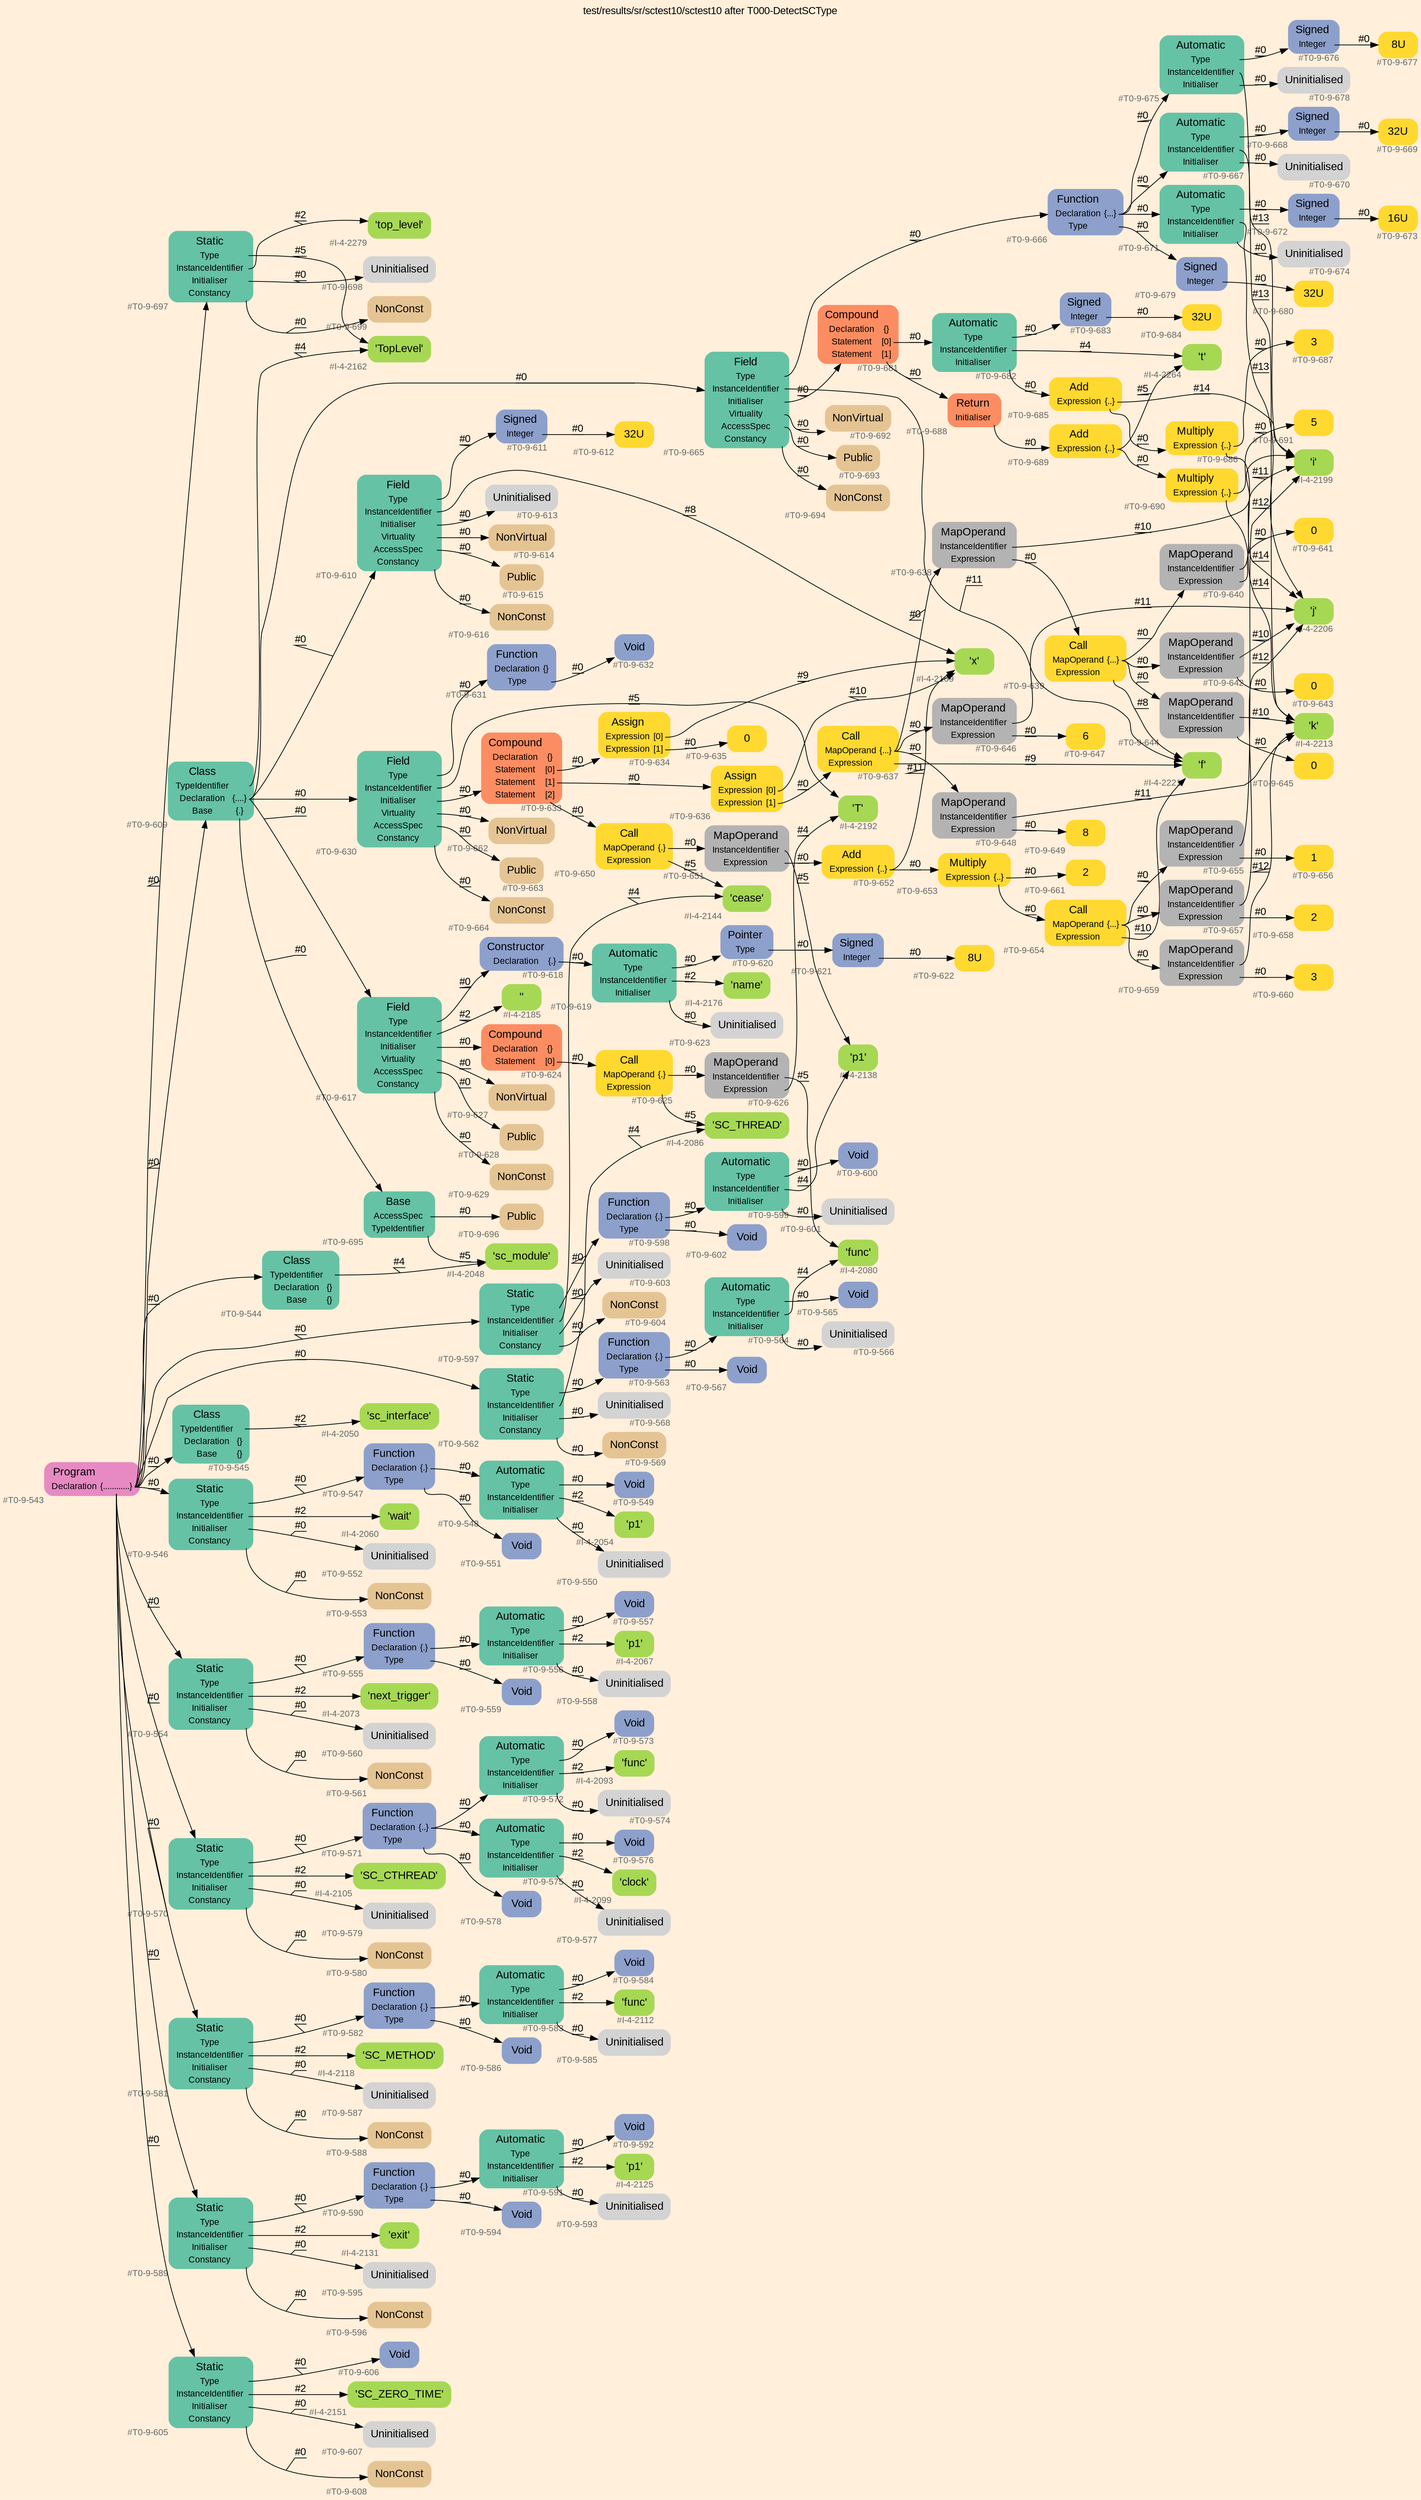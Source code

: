 digraph "test/results/sr/sctest10/sctest10 after T000-DetectSCType" {
label = "test/results/sr/sctest10/sctest10 after T000-DetectSCType"
labelloc = t
graph [
    rankdir = "LR"
    ranksep = 0.3
    bgcolor = antiquewhite1
    color = black
    fontcolor = black
    fontname = "Arial"
];
node [
    fontname = "Arial"
];
edge [
    fontname = "Arial"
];

// -------------------- node figure --------------------
// -------- block #T0-9-543 ----------
"#T0-9-543" [
    fillcolor = "/set28/4"
    xlabel = "#T0-9-543"
    fontsize = "12"
    fontcolor = grey40
    shape = "plaintext"
    label = <<TABLE BORDER="0" CELLBORDER="0" CELLSPACING="0">
     <TR><TD><FONT COLOR="black" POINT-SIZE="15">Program</FONT></TD></TR>
     <TR><TD><FONT COLOR="black" POINT-SIZE="12">Declaration</FONT></TD><TD PORT="port0"><FONT COLOR="black" POINT-SIZE="12">{............}</FONT></TD></TR>
    </TABLE>>
    style = "rounded,filled"
];

// -------- block #T0-9-544 ----------
"#T0-9-544" [
    fillcolor = "/set28/1"
    xlabel = "#T0-9-544"
    fontsize = "12"
    fontcolor = grey40
    shape = "plaintext"
    label = <<TABLE BORDER="0" CELLBORDER="0" CELLSPACING="0">
     <TR><TD><FONT COLOR="black" POINT-SIZE="15">Class</FONT></TD></TR>
     <TR><TD><FONT COLOR="black" POINT-SIZE="12">TypeIdentifier</FONT></TD><TD PORT="port0"></TD></TR>
     <TR><TD><FONT COLOR="black" POINT-SIZE="12">Declaration</FONT></TD><TD PORT="port1"><FONT COLOR="black" POINT-SIZE="12">{}</FONT></TD></TR>
     <TR><TD><FONT COLOR="black" POINT-SIZE="12">Base</FONT></TD><TD PORT="port2"><FONT COLOR="black" POINT-SIZE="12">{}</FONT></TD></TR>
    </TABLE>>
    style = "rounded,filled"
];

// -------- block #I-4-2048 ----------
"#I-4-2048" [
    fillcolor = "/set28/5"
    xlabel = "#I-4-2048"
    fontsize = "12"
    fontcolor = grey40
    shape = "plaintext"
    label = <<TABLE BORDER="0" CELLBORDER="0" CELLSPACING="0">
     <TR><TD><FONT COLOR="black" POINT-SIZE="15">'sc_module'</FONT></TD></TR>
    </TABLE>>
    style = "rounded,filled"
];

// -------- block #T0-9-545 ----------
"#T0-9-545" [
    fillcolor = "/set28/1"
    xlabel = "#T0-9-545"
    fontsize = "12"
    fontcolor = grey40
    shape = "plaintext"
    label = <<TABLE BORDER="0" CELLBORDER="0" CELLSPACING="0">
     <TR><TD><FONT COLOR="black" POINT-SIZE="15">Class</FONT></TD></TR>
     <TR><TD><FONT COLOR="black" POINT-SIZE="12">TypeIdentifier</FONT></TD><TD PORT="port0"></TD></TR>
     <TR><TD><FONT COLOR="black" POINT-SIZE="12">Declaration</FONT></TD><TD PORT="port1"><FONT COLOR="black" POINT-SIZE="12">{}</FONT></TD></TR>
     <TR><TD><FONT COLOR="black" POINT-SIZE="12">Base</FONT></TD><TD PORT="port2"><FONT COLOR="black" POINT-SIZE="12">{}</FONT></TD></TR>
    </TABLE>>
    style = "rounded,filled"
];

// -------- block #I-4-2050 ----------
"#I-4-2050" [
    fillcolor = "/set28/5"
    xlabel = "#I-4-2050"
    fontsize = "12"
    fontcolor = grey40
    shape = "plaintext"
    label = <<TABLE BORDER="0" CELLBORDER="0" CELLSPACING="0">
     <TR><TD><FONT COLOR="black" POINT-SIZE="15">'sc_interface'</FONT></TD></TR>
    </TABLE>>
    style = "rounded,filled"
];

// -------- block #T0-9-546 ----------
"#T0-9-546" [
    fillcolor = "/set28/1"
    xlabel = "#T0-9-546"
    fontsize = "12"
    fontcolor = grey40
    shape = "plaintext"
    label = <<TABLE BORDER="0" CELLBORDER="0" CELLSPACING="0">
     <TR><TD><FONT COLOR="black" POINT-SIZE="15">Static</FONT></TD></TR>
     <TR><TD><FONT COLOR="black" POINT-SIZE="12">Type</FONT></TD><TD PORT="port0"></TD></TR>
     <TR><TD><FONT COLOR="black" POINT-SIZE="12">InstanceIdentifier</FONT></TD><TD PORT="port1"></TD></TR>
     <TR><TD><FONT COLOR="black" POINT-SIZE="12">Initialiser</FONT></TD><TD PORT="port2"></TD></TR>
     <TR><TD><FONT COLOR="black" POINT-SIZE="12">Constancy</FONT></TD><TD PORT="port3"></TD></TR>
    </TABLE>>
    style = "rounded,filled"
];

// -------- block #T0-9-547 ----------
"#T0-9-547" [
    fillcolor = "/set28/3"
    xlabel = "#T0-9-547"
    fontsize = "12"
    fontcolor = grey40
    shape = "plaintext"
    label = <<TABLE BORDER="0" CELLBORDER="0" CELLSPACING="0">
     <TR><TD><FONT COLOR="black" POINT-SIZE="15">Function</FONT></TD></TR>
     <TR><TD><FONT COLOR="black" POINT-SIZE="12">Declaration</FONT></TD><TD PORT="port0"><FONT COLOR="black" POINT-SIZE="12">{.}</FONT></TD></TR>
     <TR><TD><FONT COLOR="black" POINT-SIZE="12">Type</FONT></TD><TD PORT="port1"></TD></TR>
    </TABLE>>
    style = "rounded,filled"
];

// -------- block #T0-9-548 ----------
"#T0-9-548" [
    fillcolor = "/set28/1"
    xlabel = "#T0-9-548"
    fontsize = "12"
    fontcolor = grey40
    shape = "plaintext"
    label = <<TABLE BORDER="0" CELLBORDER="0" CELLSPACING="0">
     <TR><TD><FONT COLOR="black" POINT-SIZE="15">Automatic</FONT></TD></TR>
     <TR><TD><FONT COLOR="black" POINT-SIZE="12">Type</FONT></TD><TD PORT="port0"></TD></TR>
     <TR><TD><FONT COLOR="black" POINT-SIZE="12">InstanceIdentifier</FONT></TD><TD PORT="port1"></TD></TR>
     <TR><TD><FONT COLOR="black" POINT-SIZE="12">Initialiser</FONT></TD><TD PORT="port2"></TD></TR>
    </TABLE>>
    style = "rounded,filled"
];

// -------- block #T0-9-549 ----------
"#T0-9-549" [
    fillcolor = "/set28/3"
    xlabel = "#T0-9-549"
    fontsize = "12"
    fontcolor = grey40
    shape = "plaintext"
    label = <<TABLE BORDER="0" CELLBORDER="0" CELLSPACING="0">
     <TR><TD><FONT COLOR="black" POINT-SIZE="15">Void</FONT></TD></TR>
    </TABLE>>
    style = "rounded,filled"
];

// -------- block #I-4-2054 ----------
"#I-4-2054" [
    fillcolor = "/set28/5"
    xlabel = "#I-4-2054"
    fontsize = "12"
    fontcolor = grey40
    shape = "plaintext"
    label = <<TABLE BORDER="0" CELLBORDER="0" CELLSPACING="0">
     <TR><TD><FONT COLOR="black" POINT-SIZE="15">'p1'</FONT></TD></TR>
    </TABLE>>
    style = "rounded,filled"
];

// -------- block #T0-9-550 ----------
"#T0-9-550" [
    xlabel = "#T0-9-550"
    fontsize = "12"
    fontcolor = grey40
    shape = "plaintext"
    label = <<TABLE BORDER="0" CELLBORDER="0" CELLSPACING="0">
     <TR><TD><FONT COLOR="black" POINT-SIZE="15">Uninitialised</FONT></TD></TR>
    </TABLE>>
    style = "rounded,filled"
];

// -------- block #T0-9-551 ----------
"#T0-9-551" [
    fillcolor = "/set28/3"
    xlabel = "#T0-9-551"
    fontsize = "12"
    fontcolor = grey40
    shape = "plaintext"
    label = <<TABLE BORDER="0" CELLBORDER="0" CELLSPACING="0">
     <TR><TD><FONT COLOR="black" POINT-SIZE="15">Void</FONT></TD></TR>
    </TABLE>>
    style = "rounded,filled"
];

// -------- block #I-4-2060 ----------
"#I-4-2060" [
    fillcolor = "/set28/5"
    xlabel = "#I-4-2060"
    fontsize = "12"
    fontcolor = grey40
    shape = "plaintext"
    label = <<TABLE BORDER="0" CELLBORDER="0" CELLSPACING="0">
     <TR><TD><FONT COLOR="black" POINT-SIZE="15">'wait'</FONT></TD></TR>
    </TABLE>>
    style = "rounded,filled"
];

// -------- block #T0-9-552 ----------
"#T0-9-552" [
    xlabel = "#T0-9-552"
    fontsize = "12"
    fontcolor = grey40
    shape = "plaintext"
    label = <<TABLE BORDER="0" CELLBORDER="0" CELLSPACING="0">
     <TR><TD><FONT COLOR="black" POINT-SIZE="15">Uninitialised</FONT></TD></TR>
    </TABLE>>
    style = "rounded,filled"
];

// -------- block #T0-9-553 ----------
"#T0-9-553" [
    fillcolor = "/set28/7"
    xlabel = "#T0-9-553"
    fontsize = "12"
    fontcolor = grey40
    shape = "plaintext"
    label = <<TABLE BORDER="0" CELLBORDER="0" CELLSPACING="0">
     <TR><TD><FONT COLOR="black" POINT-SIZE="15">NonConst</FONT></TD></TR>
    </TABLE>>
    style = "rounded,filled"
];

// -------- block #T0-9-554 ----------
"#T0-9-554" [
    fillcolor = "/set28/1"
    xlabel = "#T0-9-554"
    fontsize = "12"
    fontcolor = grey40
    shape = "plaintext"
    label = <<TABLE BORDER="0" CELLBORDER="0" CELLSPACING="0">
     <TR><TD><FONT COLOR="black" POINT-SIZE="15">Static</FONT></TD></TR>
     <TR><TD><FONT COLOR="black" POINT-SIZE="12">Type</FONT></TD><TD PORT="port0"></TD></TR>
     <TR><TD><FONT COLOR="black" POINT-SIZE="12">InstanceIdentifier</FONT></TD><TD PORT="port1"></TD></TR>
     <TR><TD><FONT COLOR="black" POINT-SIZE="12">Initialiser</FONT></TD><TD PORT="port2"></TD></TR>
     <TR><TD><FONT COLOR="black" POINT-SIZE="12">Constancy</FONT></TD><TD PORT="port3"></TD></TR>
    </TABLE>>
    style = "rounded,filled"
];

// -------- block #T0-9-555 ----------
"#T0-9-555" [
    fillcolor = "/set28/3"
    xlabel = "#T0-9-555"
    fontsize = "12"
    fontcolor = grey40
    shape = "plaintext"
    label = <<TABLE BORDER="0" CELLBORDER="0" CELLSPACING="0">
     <TR><TD><FONT COLOR="black" POINT-SIZE="15">Function</FONT></TD></TR>
     <TR><TD><FONT COLOR="black" POINT-SIZE="12">Declaration</FONT></TD><TD PORT="port0"><FONT COLOR="black" POINT-SIZE="12">{.}</FONT></TD></TR>
     <TR><TD><FONT COLOR="black" POINT-SIZE="12">Type</FONT></TD><TD PORT="port1"></TD></TR>
    </TABLE>>
    style = "rounded,filled"
];

// -------- block #T0-9-556 ----------
"#T0-9-556" [
    fillcolor = "/set28/1"
    xlabel = "#T0-9-556"
    fontsize = "12"
    fontcolor = grey40
    shape = "plaintext"
    label = <<TABLE BORDER="0" CELLBORDER="0" CELLSPACING="0">
     <TR><TD><FONT COLOR="black" POINT-SIZE="15">Automatic</FONT></TD></TR>
     <TR><TD><FONT COLOR="black" POINT-SIZE="12">Type</FONT></TD><TD PORT="port0"></TD></TR>
     <TR><TD><FONT COLOR="black" POINT-SIZE="12">InstanceIdentifier</FONT></TD><TD PORT="port1"></TD></TR>
     <TR><TD><FONT COLOR="black" POINT-SIZE="12">Initialiser</FONT></TD><TD PORT="port2"></TD></TR>
    </TABLE>>
    style = "rounded,filled"
];

// -------- block #T0-9-557 ----------
"#T0-9-557" [
    fillcolor = "/set28/3"
    xlabel = "#T0-9-557"
    fontsize = "12"
    fontcolor = grey40
    shape = "plaintext"
    label = <<TABLE BORDER="0" CELLBORDER="0" CELLSPACING="0">
     <TR><TD><FONT COLOR="black" POINT-SIZE="15">Void</FONT></TD></TR>
    </TABLE>>
    style = "rounded,filled"
];

// -------- block #I-4-2067 ----------
"#I-4-2067" [
    fillcolor = "/set28/5"
    xlabel = "#I-4-2067"
    fontsize = "12"
    fontcolor = grey40
    shape = "plaintext"
    label = <<TABLE BORDER="0" CELLBORDER="0" CELLSPACING="0">
     <TR><TD><FONT COLOR="black" POINT-SIZE="15">'p1'</FONT></TD></TR>
    </TABLE>>
    style = "rounded,filled"
];

// -------- block #T0-9-558 ----------
"#T0-9-558" [
    xlabel = "#T0-9-558"
    fontsize = "12"
    fontcolor = grey40
    shape = "plaintext"
    label = <<TABLE BORDER="0" CELLBORDER="0" CELLSPACING="0">
     <TR><TD><FONT COLOR="black" POINT-SIZE="15">Uninitialised</FONT></TD></TR>
    </TABLE>>
    style = "rounded,filled"
];

// -------- block #T0-9-559 ----------
"#T0-9-559" [
    fillcolor = "/set28/3"
    xlabel = "#T0-9-559"
    fontsize = "12"
    fontcolor = grey40
    shape = "plaintext"
    label = <<TABLE BORDER="0" CELLBORDER="0" CELLSPACING="0">
     <TR><TD><FONT COLOR="black" POINT-SIZE="15">Void</FONT></TD></TR>
    </TABLE>>
    style = "rounded,filled"
];

// -------- block #I-4-2073 ----------
"#I-4-2073" [
    fillcolor = "/set28/5"
    xlabel = "#I-4-2073"
    fontsize = "12"
    fontcolor = grey40
    shape = "plaintext"
    label = <<TABLE BORDER="0" CELLBORDER="0" CELLSPACING="0">
     <TR><TD><FONT COLOR="black" POINT-SIZE="15">'next_trigger'</FONT></TD></TR>
    </TABLE>>
    style = "rounded,filled"
];

// -------- block #T0-9-560 ----------
"#T0-9-560" [
    xlabel = "#T0-9-560"
    fontsize = "12"
    fontcolor = grey40
    shape = "plaintext"
    label = <<TABLE BORDER="0" CELLBORDER="0" CELLSPACING="0">
     <TR><TD><FONT COLOR="black" POINT-SIZE="15">Uninitialised</FONT></TD></TR>
    </TABLE>>
    style = "rounded,filled"
];

// -------- block #T0-9-561 ----------
"#T0-9-561" [
    fillcolor = "/set28/7"
    xlabel = "#T0-9-561"
    fontsize = "12"
    fontcolor = grey40
    shape = "plaintext"
    label = <<TABLE BORDER="0" CELLBORDER="0" CELLSPACING="0">
     <TR><TD><FONT COLOR="black" POINT-SIZE="15">NonConst</FONT></TD></TR>
    </TABLE>>
    style = "rounded,filled"
];

// -------- block #T0-9-562 ----------
"#T0-9-562" [
    fillcolor = "/set28/1"
    xlabel = "#T0-9-562"
    fontsize = "12"
    fontcolor = grey40
    shape = "plaintext"
    label = <<TABLE BORDER="0" CELLBORDER="0" CELLSPACING="0">
     <TR><TD><FONT COLOR="black" POINT-SIZE="15">Static</FONT></TD></TR>
     <TR><TD><FONT COLOR="black" POINT-SIZE="12">Type</FONT></TD><TD PORT="port0"></TD></TR>
     <TR><TD><FONT COLOR="black" POINT-SIZE="12">InstanceIdentifier</FONT></TD><TD PORT="port1"></TD></TR>
     <TR><TD><FONT COLOR="black" POINT-SIZE="12">Initialiser</FONT></TD><TD PORT="port2"></TD></TR>
     <TR><TD><FONT COLOR="black" POINT-SIZE="12">Constancy</FONT></TD><TD PORT="port3"></TD></TR>
    </TABLE>>
    style = "rounded,filled"
];

// -------- block #T0-9-563 ----------
"#T0-9-563" [
    fillcolor = "/set28/3"
    xlabel = "#T0-9-563"
    fontsize = "12"
    fontcolor = grey40
    shape = "plaintext"
    label = <<TABLE BORDER="0" CELLBORDER="0" CELLSPACING="0">
     <TR><TD><FONT COLOR="black" POINT-SIZE="15">Function</FONT></TD></TR>
     <TR><TD><FONT COLOR="black" POINT-SIZE="12">Declaration</FONT></TD><TD PORT="port0"><FONT COLOR="black" POINT-SIZE="12">{.}</FONT></TD></TR>
     <TR><TD><FONT COLOR="black" POINT-SIZE="12">Type</FONT></TD><TD PORT="port1"></TD></TR>
    </TABLE>>
    style = "rounded,filled"
];

// -------- block #T0-9-564 ----------
"#T0-9-564" [
    fillcolor = "/set28/1"
    xlabel = "#T0-9-564"
    fontsize = "12"
    fontcolor = grey40
    shape = "plaintext"
    label = <<TABLE BORDER="0" CELLBORDER="0" CELLSPACING="0">
     <TR><TD><FONT COLOR="black" POINT-SIZE="15">Automatic</FONT></TD></TR>
     <TR><TD><FONT COLOR="black" POINT-SIZE="12">Type</FONT></TD><TD PORT="port0"></TD></TR>
     <TR><TD><FONT COLOR="black" POINT-SIZE="12">InstanceIdentifier</FONT></TD><TD PORT="port1"></TD></TR>
     <TR><TD><FONT COLOR="black" POINT-SIZE="12">Initialiser</FONT></TD><TD PORT="port2"></TD></TR>
    </TABLE>>
    style = "rounded,filled"
];

// -------- block #T0-9-565 ----------
"#T0-9-565" [
    fillcolor = "/set28/3"
    xlabel = "#T0-9-565"
    fontsize = "12"
    fontcolor = grey40
    shape = "plaintext"
    label = <<TABLE BORDER="0" CELLBORDER="0" CELLSPACING="0">
     <TR><TD><FONT COLOR="black" POINT-SIZE="15">Void</FONT></TD></TR>
    </TABLE>>
    style = "rounded,filled"
];

// -------- block #I-4-2080 ----------
"#I-4-2080" [
    fillcolor = "/set28/5"
    xlabel = "#I-4-2080"
    fontsize = "12"
    fontcolor = grey40
    shape = "plaintext"
    label = <<TABLE BORDER="0" CELLBORDER="0" CELLSPACING="0">
     <TR><TD><FONT COLOR="black" POINT-SIZE="15">'func'</FONT></TD></TR>
    </TABLE>>
    style = "rounded,filled"
];

// -------- block #T0-9-566 ----------
"#T0-9-566" [
    xlabel = "#T0-9-566"
    fontsize = "12"
    fontcolor = grey40
    shape = "plaintext"
    label = <<TABLE BORDER="0" CELLBORDER="0" CELLSPACING="0">
     <TR><TD><FONT COLOR="black" POINT-SIZE="15">Uninitialised</FONT></TD></TR>
    </TABLE>>
    style = "rounded,filled"
];

// -------- block #T0-9-567 ----------
"#T0-9-567" [
    fillcolor = "/set28/3"
    xlabel = "#T0-9-567"
    fontsize = "12"
    fontcolor = grey40
    shape = "plaintext"
    label = <<TABLE BORDER="0" CELLBORDER="0" CELLSPACING="0">
     <TR><TD><FONT COLOR="black" POINT-SIZE="15">Void</FONT></TD></TR>
    </TABLE>>
    style = "rounded,filled"
];

// -------- block #I-4-2086 ----------
"#I-4-2086" [
    fillcolor = "/set28/5"
    xlabel = "#I-4-2086"
    fontsize = "12"
    fontcolor = grey40
    shape = "plaintext"
    label = <<TABLE BORDER="0" CELLBORDER="0" CELLSPACING="0">
     <TR><TD><FONT COLOR="black" POINT-SIZE="15">'SC_THREAD'</FONT></TD></TR>
    </TABLE>>
    style = "rounded,filled"
];

// -------- block #T0-9-568 ----------
"#T0-9-568" [
    xlabel = "#T0-9-568"
    fontsize = "12"
    fontcolor = grey40
    shape = "plaintext"
    label = <<TABLE BORDER="0" CELLBORDER="0" CELLSPACING="0">
     <TR><TD><FONT COLOR="black" POINT-SIZE="15">Uninitialised</FONT></TD></TR>
    </TABLE>>
    style = "rounded,filled"
];

// -------- block #T0-9-569 ----------
"#T0-9-569" [
    fillcolor = "/set28/7"
    xlabel = "#T0-9-569"
    fontsize = "12"
    fontcolor = grey40
    shape = "plaintext"
    label = <<TABLE BORDER="0" CELLBORDER="0" CELLSPACING="0">
     <TR><TD><FONT COLOR="black" POINT-SIZE="15">NonConst</FONT></TD></TR>
    </TABLE>>
    style = "rounded,filled"
];

// -------- block #T0-9-570 ----------
"#T0-9-570" [
    fillcolor = "/set28/1"
    xlabel = "#T0-9-570"
    fontsize = "12"
    fontcolor = grey40
    shape = "plaintext"
    label = <<TABLE BORDER="0" CELLBORDER="0" CELLSPACING="0">
     <TR><TD><FONT COLOR="black" POINT-SIZE="15">Static</FONT></TD></TR>
     <TR><TD><FONT COLOR="black" POINT-SIZE="12">Type</FONT></TD><TD PORT="port0"></TD></TR>
     <TR><TD><FONT COLOR="black" POINT-SIZE="12">InstanceIdentifier</FONT></TD><TD PORT="port1"></TD></TR>
     <TR><TD><FONT COLOR="black" POINT-SIZE="12">Initialiser</FONT></TD><TD PORT="port2"></TD></TR>
     <TR><TD><FONT COLOR="black" POINT-SIZE="12">Constancy</FONT></TD><TD PORT="port3"></TD></TR>
    </TABLE>>
    style = "rounded,filled"
];

// -------- block #T0-9-571 ----------
"#T0-9-571" [
    fillcolor = "/set28/3"
    xlabel = "#T0-9-571"
    fontsize = "12"
    fontcolor = grey40
    shape = "plaintext"
    label = <<TABLE BORDER="0" CELLBORDER="0" CELLSPACING="0">
     <TR><TD><FONT COLOR="black" POINT-SIZE="15">Function</FONT></TD></TR>
     <TR><TD><FONT COLOR="black" POINT-SIZE="12">Declaration</FONT></TD><TD PORT="port0"><FONT COLOR="black" POINT-SIZE="12">{..}</FONT></TD></TR>
     <TR><TD><FONT COLOR="black" POINT-SIZE="12">Type</FONT></TD><TD PORT="port1"></TD></TR>
    </TABLE>>
    style = "rounded,filled"
];

// -------- block #T0-9-572 ----------
"#T0-9-572" [
    fillcolor = "/set28/1"
    xlabel = "#T0-9-572"
    fontsize = "12"
    fontcolor = grey40
    shape = "plaintext"
    label = <<TABLE BORDER="0" CELLBORDER="0" CELLSPACING="0">
     <TR><TD><FONT COLOR="black" POINT-SIZE="15">Automatic</FONT></TD></TR>
     <TR><TD><FONT COLOR="black" POINT-SIZE="12">Type</FONT></TD><TD PORT="port0"></TD></TR>
     <TR><TD><FONT COLOR="black" POINT-SIZE="12">InstanceIdentifier</FONT></TD><TD PORT="port1"></TD></TR>
     <TR><TD><FONT COLOR="black" POINT-SIZE="12">Initialiser</FONT></TD><TD PORT="port2"></TD></TR>
    </TABLE>>
    style = "rounded,filled"
];

// -------- block #T0-9-573 ----------
"#T0-9-573" [
    fillcolor = "/set28/3"
    xlabel = "#T0-9-573"
    fontsize = "12"
    fontcolor = grey40
    shape = "plaintext"
    label = <<TABLE BORDER="0" CELLBORDER="0" CELLSPACING="0">
     <TR><TD><FONT COLOR="black" POINT-SIZE="15">Void</FONT></TD></TR>
    </TABLE>>
    style = "rounded,filled"
];

// -------- block #I-4-2093 ----------
"#I-4-2093" [
    fillcolor = "/set28/5"
    xlabel = "#I-4-2093"
    fontsize = "12"
    fontcolor = grey40
    shape = "plaintext"
    label = <<TABLE BORDER="0" CELLBORDER="0" CELLSPACING="0">
     <TR><TD><FONT COLOR="black" POINT-SIZE="15">'func'</FONT></TD></TR>
    </TABLE>>
    style = "rounded,filled"
];

// -------- block #T0-9-574 ----------
"#T0-9-574" [
    xlabel = "#T0-9-574"
    fontsize = "12"
    fontcolor = grey40
    shape = "plaintext"
    label = <<TABLE BORDER="0" CELLBORDER="0" CELLSPACING="0">
     <TR><TD><FONT COLOR="black" POINT-SIZE="15">Uninitialised</FONT></TD></TR>
    </TABLE>>
    style = "rounded,filled"
];

// -------- block #T0-9-575 ----------
"#T0-9-575" [
    fillcolor = "/set28/1"
    xlabel = "#T0-9-575"
    fontsize = "12"
    fontcolor = grey40
    shape = "plaintext"
    label = <<TABLE BORDER="0" CELLBORDER="0" CELLSPACING="0">
     <TR><TD><FONT COLOR="black" POINT-SIZE="15">Automatic</FONT></TD></TR>
     <TR><TD><FONT COLOR="black" POINT-SIZE="12">Type</FONT></TD><TD PORT="port0"></TD></TR>
     <TR><TD><FONT COLOR="black" POINT-SIZE="12">InstanceIdentifier</FONT></TD><TD PORT="port1"></TD></TR>
     <TR><TD><FONT COLOR="black" POINT-SIZE="12">Initialiser</FONT></TD><TD PORT="port2"></TD></TR>
    </TABLE>>
    style = "rounded,filled"
];

// -------- block #T0-9-576 ----------
"#T0-9-576" [
    fillcolor = "/set28/3"
    xlabel = "#T0-9-576"
    fontsize = "12"
    fontcolor = grey40
    shape = "plaintext"
    label = <<TABLE BORDER="0" CELLBORDER="0" CELLSPACING="0">
     <TR><TD><FONT COLOR="black" POINT-SIZE="15">Void</FONT></TD></TR>
    </TABLE>>
    style = "rounded,filled"
];

// -------- block #I-4-2099 ----------
"#I-4-2099" [
    fillcolor = "/set28/5"
    xlabel = "#I-4-2099"
    fontsize = "12"
    fontcolor = grey40
    shape = "plaintext"
    label = <<TABLE BORDER="0" CELLBORDER="0" CELLSPACING="0">
     <TR><TD><FONT COLOR="black" POINT-SIZE="15">'clock'</FONT></TD></TR>
    </TABLE>>
    style = "rounded,filled"
];

// -------- block #T0-9-577 ----------
"#T0-9-577" [
    xlabel = "#T0-9-577"
    fontsize = "12"
    fontcolor = grey40
    shape = "plaintext"
    label = <<TABLE BORDER="0" CELLBORDER="0" CELLSPACING="0">
     <TR><TD><FONT COLOR="black" POINT-SIZE="15">Uninitialised</FONT></TD></TR>
    </TABLE>>
    style = "rounded,filled"
];

// -------- block #T0-9-578 ----------
"#T0-9-578" [
    fillcolor = "/set28/3"
    xlabel = "#T0-9-578"
    fontsize = "12"
    fontcolor = grey40
    shape = "plaintext"
    label = <<TABLE BORDER="0" CELLBORDER="0" CELLSPACING="0">
     <TR><TD><FONT COLOR="black" POINT-SIZE="15">Void</FONT></TD></TR>
    </TABLE>>
    style = "rounded,filled"
];

// -------- block #I-4-2105 ----------
"#I-4-2105" [
    fillcolor = "/set28/5"
    xlabel = "#I-4-2105"
    fontsize = "12"
    fontcolor = grey40
    shape = "plaintext"
    label = <<TABLE BORDER="0" CELLBORDER="0" CELLSPACING="0">
     <TR><TD><FONT COLOR="black" POINT-SIZE="15">'SC_CTHREAD'</FONT></TD></TR>
    </TABLE>>
    style = "rounded,filled"
];

// -------- block #T0-9-579 ----------
"#T0-9-579" [
    xlabel = "#T0-9-579"
    fontsize = "12"
    fontcolor = grey40
    shape = "plaintext"
    label = <<TABLE BORDER="0" CELLBORDER="0" CELLSPACING="0">
     <TR><TD><FONT COLOR="black" POINT-SIZE="15">Uninitialised</FONT></TD></TR>
    </TABLE>>
    style = "rounded,filled"
];

// -------- block #T0-9-580 ----------
"#T0-9-580" [
    fillcolor = "/set28/7"
    xlabel = "#T0-9-580"
    fontsize = "12"
    fontcolor = grey40
    shape = "plaintext"
    label = <<TABLE BORDER="0" CELLBORDER="0" CELLSPACING="0">
     <TR><TD><FONT COLOR="black" POINT-SIZE="15">NonConst</FONT></TD></TR>
    </TABLE>>
    style = "rounded,filled"
];

// -------- block #T0-9-581 ----------
"#T0-9-581" [
    fillcolor = "/set28/1"
    xlabel = "#T0-9-581"
    fontsize = "12"
    fontcolor = grey40
    shape = "plaintext"
    label = <<TABLE BORDER="0" CELLBORDER="0" CELLSPACING="0">
     <TR><TD><FONT COLOR="black" POINT-SIZE="15">Static</FONT></TD></TR>
     <TR><TD><FONT COLOR="black" POINT-SIZE="12">Type</FONT></TD><TD PORT="port0"></TD></TR>
     <TR><TD><FONT COLOR="black" POINT-SIZE="12">InstanceIdentifier</FONT></TD><TD PORT="port1"></TD></TR>
     <TR><TD><FONT COLOR="black" POINT-SIZE="12">Initialiser</FONT></TD><TD PORT="port2"></TD></TR>
     <TR><TD><FONT COLOR="black" POINT-SIZE="12">Constancy</FONT></TD><TD PORT="port3"></TD></TR>
    </TABLE>>
    style = "rounded,filled"
];

// -------- block #T0-9-582 ----------
"#T0-9-582" [
    fillcolor = "/set28/3"
    xlabel = "#T0-9-582"
    fontsize = "12"
    fontcolor = grey40
    shape = "plaintext"
    label = <<TABLE BORDER="0" CELLBORDER="0" CELLSPACING="0">
     <TR><TD><FONT COLOR="black" POINT-SIZE="15">Function</FONT></TD></TR>
     <TR><TD><FONT COLOR="black" POINT-SIZE="12">Declaration</FONT></TD><TD PORT="port0"><FONT COLOR="black" POINT-SIZE="12">{.}</FONT></TD></TR>
     <TR><TD><FONT COLOR="black" POINT-SIZE="12">Type</FONT></TD><TD PORT="port1"></TD></TR>
    </TABLE>>
    style = "rounded,filled"
];

// -------- block #T0-9-583 ----------
"#T0-9-583" [
    fillcolor = "/set28/1"
    xlabel = "#T0-9-583"
    fontsize = "12"
    fontcolor = grey40
    shape = "plaintext"
    label = <<TABLE BORDER="0" CELLBORDER="0" CELLSPACING="0">
     <TR><TD><FONT COLOR="black" POINT-SIZE="15">Automatic</FONT></TD></TR>
     <TR><TD><FONT COLOR="black" POINT-SIZE="12">Type</FONT></TD><TD PORT="port0"></TD></TR>
     <TR><TD><FONT COLOR="black" POINT-SIZE="12">InstanceIdentifier</FONT></TD><TD PORT="port1"></TD></TR>
     <TR><TD><FONT COLOR="black" POINT-SIZE="12">Initialiser</FONT></TD><TD PORT="port2"></TD></TR>
    </TABLE>>
    style = "rounded,filled"
];

// -------- block #T0-9-584 ----------
"#T0-9-584" [
    fillcolor = "/set28/3"
    xlabel = "#T0-9-584"
    fontsize = "12"
    fontcolor = grey40
    shape = "plaintext"
    label = <<TABLE BORDER="0" CELLBORDER="0" CELLSPACING="0">
     <TR><TD><FONT COLOR="black" POINT-SIZE="15">Void</FONT></TD></TR>
    </TABLE>>
    style = "rounded,filled"
];

// -------- block #I-4-2112 ----------
"#I-4-2112" [
    fillcolor = "/set28/5"
    xlabel = "#I-4-2112"
    fontsize = "12"
    fontcolor = grey40
    shape = "plaintext"
    label = <<TABLE BORDER="0" CELLBORDER="0" CELLSPACING="0">
     <TR><TD><FONT COLOR="black" POINT-SIZE="15">'func'</FONT></TD></TR>
    </TABLE>>
    style = "rounded,filled"
];

// -------- block #T0-9-585 ----------
"#T0-9-585" [
    xlabel = "#T0-9-585"
    fontsize = "12"
    fontcolor = grey40
    shape = "plaintext"
    label = <<TABLE BORDER="0" CELLBORDER="0" CELLSPACING="0">
     <TR><TD><FONT COLOR="black" POINT-SIZE="15">Uninitialised</FONT></TD></TR>
    </TABLE>>
    style = "rounded,filled"
];

// -------- block #T0-9-586 ----------
"#T0-9-586" [
    fillcolor = "/set28/3"
    xlabel = "#T0-9-586"
    fontsize = "12"
    fontcolor = grey40
    shape = "plaintext"
    label = <<TABLE BORDER="0" CELLBORDER="0" CELLSPACING="0">
     <TR><TD><FONT COLOR="black" POINT-SIZE="15">Void</FONT></TD></TR>
    </TABLE>>
    style = "rounded,filled"
];

// -------- block #I-4-2118 ----------
"#I-4-2118" [
    fillcolor = "/set28/5"
    xlabel = "#I-4-2118"
    fontsize = "12"
    fontcolor = grey40
    shape = "plaintext"
    label = <<TABLE BORDER="0" CELLBORDER="0" CELLSPACING="0">
     <TR><TD><FONT COLOR="black" POINT-SIZE="15">'SC_METHOD'</FONT></TD></TR>
    </TABLE>>
    style = "rounded,filled"
];

// -------- block #T0-9-587 ----------
"#T0-9-587" [
    xlabel = "#T0-9-587"
    fontsize = "12"
    fontcolor = grey40
    shape = "plaintext"
    label = <<TABLE BORDER="0" CELLBORDER="0" CELLSPACING="0">
     <TR><TD><FONT COLOR="black" POINT-SIZE="15">Uninitialised</FONT></TD></TR>
    </TABLE>>
    style = "rounded,filled"
];

// -------- block #T0-9-588 ----------
"#T0-9-588" [
    fillcolor = "/set28/7"
    xlabel = "#T0-9-588"
    fontsize = "12"
    fontcolor = grey40
    shape = "plaintext"
    label = <<TABLE BORDER="0" CELLBORDER="0" CELLSPACING="0">
     <TR><TD><FONT COLOR="black" POINT-SIZE="15">NonConst</FONT></TD></TR>
    </TABLE>>
    style = "rounded,filled"
];

// -------- block #T0-9-589 ----------
"#T0-9-589" [
    fillcolor = "/set28/1"
    xlabel = "#T0-9-589"
    fontsize = "12"
    fontcolor = grey40
    shape = "plaintext"
    label = <<TABLE BORDER="0" CELLBORDER="0" CELLSPACING="0">
     <TR><TD><FONT COLOR="black" POINT-SIZE="15">Static</FONT></TD></TR>
     <TR><TD><FONT COLOR="black" POINT-SIZE="12">Type</FONT></TD><TD PORT="port0"></TD></TR>
     <TR><TD><FONT COLOR="black" POINT-SIZE="12">InstanceIdentifier</FONT></TD><TD PORT="port1"></TD></TR>
     <TR><TD><FONT COLOR="black" POINT-SIZE="12">Initialiser</FONT></TD><TD PORT="port2"></TD></TR>
     <TR><TD><FONT COLOR="black" POINT-SIZE="12">Constancy</FONT></TD><TD PORT="port3"></TD></TR>
    </TABLE>>
    style = "rounded,filled"
];

// -------- block #T0-9-590 ----------
"#T0-9-590" [
    fillcolor = "/set28/3"
    xlabel = "#T0-9-590"
    fontsize = "12"
    fontcolor = grey40
    shape = "plaintext"
    label = <<TABLE BORDER="0" CELLBORDER="0" CELLSPACING="0">
     <TR><TD><FONT COLOR="black" POINT-SIZE="15">Function</FONT></TD></TR>
     <TR><TD><FONT COLOR="black" POINT-SIZE="12">Declaration</FONT></TD><TD PORT="port0"><FONT COLOR="black" POINT-SIZE="12">{.}</FONT></TD></TR>
     <TR><TD><FONT COLOR="black" POINT-SIZE="12">Type</FONT></TD><TD PORT="port1"></TD></TR>
    </TABLE>>
    style = "rounded,filled"
];

// -------- block #T0-9-591 ----------
"#T0-9-591" [
    fillcolor = "/set28/1"
    xlabel = "#T0-9-591"
    fontsize = "12"
    fontcolor = grey40
    shape = "plaintext"
    label = <<TABLE BORDER="0" CELLBORDER="0" CELLSPACING="0">
     <TR><TD><FONT COLOR="black" POINT-SIZE="15">Automatic</FONT></TD></TR>
     <TR><TD><FONT COLOR="black" POINT-SIZE="12">Type</FONT></TD><TD PORT="port0"></TD></TR>
     <TR><TD><FONT COLOR="black" POINT-SIZE="12">InstanceIdentifier</FONT></TD><TD PORT="port1"></TD></TR>
     <TR><TD><FONT COLOR="black" POINT-SIZE="12">Initialiser</FONT></TD><TD PORT="port2"></TD></TR>
    </TABLE>>
    style = "rounded,filled"
];

// -------- block #T0-9-592 ----------
"#T0-9-592" [
    fillcolor = "/set28/3"
    xlabel = "#T0-9-592"
    fontsize = "12"
    fontcolor = grey40
    shape = "plaintext"
    label = <<TABLE BORDER="0" CELLBORDER="0" CELLSPACING="0">
     <TR><TD><FONT COLOR="black" POINT-SIZE="15">Void</FONT></TD></TR>
    </TABLE>>
    style = "rounded,filled"
];

// -------- block #I-4-2125 ----------
"#I-4-2125" [
    fillcolor = "/set28/5"
    xlabel = "#I-4-2125"
    fontsize = "12"
    fontcolor = grey40
    shape = "plaintext"
    label = <<TABLE BORDER="0" CELLBORDER="0" CELLSPACING="0">
     <TR><TD><FONT COLOR="black" POINT-SIZE="15">'p1'</FONT></TD></TR>
    </TABLE>>
    style = "rounded,filled"
];

// -------- block #T0-9-593 ----------
"#T0-9-593" [
    xlabel = "#T0-9-593"
    fontsize = "12"
    fontcolor = grey40
    shape = "plaintext"
    label = <<TABLE BORDER="0" CELLBORDER="0" CELLSPACING="0">
     <TR><TD><FONT COLOR="black" POINT-SIZE="15">Uninitialised</FONT></TD></TR>
    </TABLE>>
    style = "rounded,filled"
];

// -------- block #T0-9-594 ----------
"#T0-9-594" [
    fillcolor = "/set28/3"
    xlabel = "#T0-9-594"
    fontsize = "12"
    fontcolor = grey40
    shape = "plaintext"
    label = <<TABLE BORDER="0" CELLBORDER="0" CELLSPACING="0">
     <TR><TD><FONT COLOR="black" POINT-SIZE="15">Void</FONT></TD></TR>
    </TABLE>>
    style = "rounded,filled"
];

// -------- block #I-4-2131 ----------
"#I-4-2131" [
    fillcolor = "/set28/5"
    xlabel = "#I-4-2131"
    fontsize = "12"
    fontcolor = grey40
    shape = "plaintext"
    label = <<TABLE BORDER="0" CELLBORDER="0" CELLSPACING="0">
     <TR><TD><FONT COLOR="black" POINT-SIZE="15">'exit'</FONT></TD></TR>
    </TABLE>>
    style = "rounded,filled"
];

// -------- block #T0-9-595 ----------
"#T0-9-595" [
    xlabel = "#T0-9-595"
    fontsize = "12"
    fontcolor = grey40
    shape = "plaintext"
    label = <<TABLE BORDER="0" CELLBORDER="0" CELLSPACING="0">
     <TR><TD><FONT COLOR="black" POINT-SIZE="15">Uninitialised</FONT></TD></TR>
    </TABLE>>
    style = "rounded,filled"
];

// -------- block #T0-9-596 ----------
"#T0-9-596" [
    fillcolor = "/set28/7"
    xlabel = "#T0-9-596"
    fontsize = "12"
    fontcolor = grey40
    shape = "plaintext"
    label = <<TABLE BORDER="0" CELLBORDER="0" CELLSPACING="0">
     <TR><TD><FONT COLOR="black" POINT-SIZE="15">NonConst</FONT></TD></TR>
    </TABLE>>
    style = "rounded,filled"
];

// -------- block #T0-9-597 ----------
"#T0-9-597" [
    fillcolor = "/set28/1"
    xlabel = "#T0-9-597"
    fontsize = "12"
    fontcolor = grey40
    shape = "plaintext"
    label = <<TABLE BORDER="0" CELLBORDER="0" CELLSPACING="0">
     <TR><TD><FONT COLOR="black" POINT-SIZE="15">Static</FONT></TD></TR>
     <TR><TD><FONT COLOR="black" POINT-SIZE="12">Type</FONT></TD><TD PORT="port0"></TD></TR>
     <TR><TD><FONT COLOR="black" POINT-SIZE="12">InstanceIdentifier</FONT></TD><TD PORT="port1"></TD></TR>
     <TR><TD><FONT COLOR="black" POINT-SIZE="12">Initialiser</FONT></TD><TD PORT="port2"></TD></TR>
     <TR><TD><FONT COLOR="black" POINT-SIZE="12">Constancy</FONT></TD><TD PORT="port3"></TD></TR>
    </TABLE>>
    style = "rounded,filled"
];

// -------- block #T0-9-598 ----------
"#T0-9-598" [
    fillcolor = "/set28/3"
    xlabel = "#T0-9-598"
    fontsize = "12"
    fontcolor = grey40
    shape = "plaintext"
    label = <<TABLE BORDER="0" CELLBORDER="0" CELLSPACING="0">
     <TR><TD><FONT COLOR="black" POINT-SIZE="15">Function</FONT></TD></TR>
     <TR><TD><FONT COLOR="black" POINT-SIZE="12">Declaration</FONT></TD><TD PORT="port0"><FONT COLOR="black" POINT-SIZE="12">{.}</FONT></TD></TR>
     <TR><TD><FONT COLOR="black" POINT-SIZE="12">Type</FONT></TD><TD PORT="port1"></TD></TR>
    </TABLE>>
    style = "rounded,filled"
];

// -------- block #T0-9-599 ----------
"#T0-9-599" [
    fillcolor = "/set28/1"
    xlabel = "#T0-9-599"
    fontsize = "12"
    fontcolor = grey40
    shape = "plaintext"
    label = <<TABLE BORDER="0" CELLBORDER="0" CELLSPACING="0">
     <TR><TD><FONT COLOR="black" POINT-SIZE="15">Automatic</FONT></TD></TR>
     <TR><TD><FONT COLOR="black" POINT-SIZE="12">Type</FONT></TD><TD PORT="port0"></TD></TR>
     <TR><TD><FONT COLOR="black" POINT-SIZE="12">InstanceIdentifier</FONT></TD><TD PORT="port1"></TD></TR>
     <TR><TD><FONT COLOR="black" POINT-SIZE="12">Initialiser</FONT></TD><TD PORT="port2"></TD></TR>
    </TABLE>>
    style = "rounded,filled"
];

// -------- block #T0-9-600 ----------
"#T0-9-600" [
    fillcolor = "/set28/3"
    xlabel = "#T0-9-600"
    fontsize = "12"
    fontcolor = grey40
    shape = "plaintext"
    label = <<TABLE BORDER="0" CELLBORDER="0" CELLSPACING="0">
     <TR><TD><FONT COLOR="black" POINT-SIZE="15">Void</FONT></TD></TR>
    </TABLE>>
    style = "rounded,filled"
];

// -------- block #I-4-2138 ----------
"#I-4-2138" [
    fillcolor = "/set28/5"
    xlabel = "#I-4-2138"
    fontsize = "12"
    fontcolor = grey40
    shape = "plaintext"
    label = <<TABLE BORDER="0" CELLBORDER="0" CELLSPACING="0">
     <TR><TD><FONT COLOR="black" POINT-SIZE="15">'p1'</FONT></TD></TR>
    </TABLE>>
    style = "rounded,filled"
];

// -------- block #T0-9-601 ----------
"#T0-9-601" [
    xlabel = "#T0-9-601"
    fontsize = "12"
    fontcolor = grey40
    shape = "plaintext"
    label = <<TABLE BORDER="0" CELLBORDER="0" CELLSPACING="0">
     <TR><TD><FONT COLOR="black" POINT-SIZE="15">Uninitialised</FONT></TD></TR>
    </TABLE>>
    style = "rounded,filled"
];

// -------- block #T0-9-602 ----------
"#T0-9-602" [
    fillcolor = "/set28/3"
    xlabel = "#T0-9-602"
    fontsize = "12"
    fontcolor = grey40
    shape = "plaintext"
    label = <<TABLE BORDER="0" CELLBORDER="0" CELLSPACING="0">
     <TR><TD><FONT COLOR="black" POINT-SIZE="15">Void</FONT></TD></TR>
    </TABLE>>
    style = "rounded,filled"
];

// -------- block #I-4-2144 ----------
"#I-4-2144" [
    fillcolor = "/set28/5"
    xlabel = "#I-4-2144"
    fontsize = "12"
    fontcolor = grey40
    shape = "plaintext"
    label = <<TABLE BORDER="0" CELLBORDER="0" CELLSPACING="0">
     <TR><TD><FONT COLOR="black" POINT-SIZE="15">'cease'</FONT></TD></TR>
    </TABLE>>
    style = "rounded,filled"
];

// -------- block #T0-9-603 ----------
"#T0-9-603" [
    xlabel = "#T0-9-603"
    fontsize = "12"
    fontcolor = grey40
    shape = "plaintext"
    label = <<TABLE BORDER="0" CELLBORDER="0" CELLSPACING="0">
     <TR><TD><FONT COLOR="black" POINT-SIZE="15">Uninitialised</FONT></TD></TR>
    </TABLE>>
    style = "rounded,filled"
];

// -------- block #T0-9-604 ----------
"#T0-9-604" [
    fillcolor = "/set28/7"
    xlabel = "#T0-9-604"
    fontsize = "12"
    fontcolor = grey40
    shape = "plaintext"
    label = <<TABLE BORDER="0" CELLBORDER="0" CELLSPACING="0">
     <TR><TD><FONT COLOR="black" POINT-SIZE="15">NonConst</FONT></TD></TR>
    </TABLE>>
    style = "rounded,filled"
];

// -------- block #T0-9-605 ----------
"#T0-9-605" [
    fillcolor = "/set28/1"
    xlabel = "#T0-9-605"
    fontsize = "12"
    fontcolor = grey40
    shape = "plaintext"
    label = <<TABLE BORDER="0" CELLBORDER="0" CELLSPACING="0">
     <TR><TD><FONT COLOR="black" POINT-SIZE="15">Static</FONT></TD></TR>
     <TR><TD><FONT COLOR="black" POINT-SIZE="12">Type</FONT></TD><TD PORT="port0"></TD></TR>
     <TR><TD><FONT COLOR="black" POINT-SIZE="12">InstanceIdentifier</FONT></TD><TD PORT="port1"></TD></TR>
     <TR><TD><FONT COLOR="black" POINT-SIZE="12">Initialiser</FONT></TD><TD PORT="port2"></TD></TR>
     <TR><TD><FONT COLOR="black" POINT-SIZE="12">Constancy</FONT></TD><TD PORT="port3"></TD></TR>
    </TABLE>>
    style = "rounded,filled"
];

// -------- block #T0-9-606 ----------
"#T0-9-606" [
    fillcolor = "/set28/3"
    xlabel = "#T0-9-606"
    fontsize = "12"
    fontcolor = grey40
    shape = "plaintext"
    label = <<TABLE BORDER="0" CELLBORDER="0" CELLSPACING="0">
     <TR><TD><FONT COLOR="black" POINT-SIZE="15">Void</FONT></TD></TR>
    </TABLE>>
    style = "rounded,filled"
];

// -------- block #I-4-2151 ----------
"#I-4-2151" [
    fillcolor = "/set28/5"
    xlabel = "#I-4-2151"
    fontsize = "12"
    fontcolor = grey40
    shape = "plaintext"
    label = <<TABLE BORDER="0" CELLBORDER="0" CELLSPACING="0">
     <TR><TD><FONT COLOR="black" POINT-SIZE="15">'SC_ZERO_TIME'</FONT></TD></TR>
    </TABLE>>
    style = "rounded,filled"
];

// -------- block #T0-9-607 ----------
"#T0-9-607" [
    xlabel = "#T0-9-607"
    fontsize = "12"
    fontcolor = grey40
    shape = "plaintext"
    label = <<TABLE BORDER="0" CELLBORDER="0" CELLSPACING="0">
     <TR><TD><FONT COLOR="black" POINT-SIZE="15">Uninitialised</FONT></TD></TR>
    </TABLE>>
    style = "rounded,filled"
];

// -------- block #T0-9-608 ----------
"#T0-9-608" [
    fillcolor = "/set28/7"
    xlabel = "#T0-9-608"
    fontsize = "12"
    fontcolor = grey40
    shape = "plaintext"
    label = <<TABLE BORDER="0" CELLBORDER="0" CELLSPACING="0">
     <TR><TD><FONT COLOR="black" POINT-SIZE="15">NonConst</FONT></TD></TR>
    </TABLE>>
    style = "rounded,filled"
];

// -------- block #T0-9-609 ----------
"#T0-9-609" [
    fillcolor = "/set28/1"
    xlabel = "#T0-9-609"
    fontsize = "12"
    fontcolor = grey40
    shape = "plaintext"
    label = <<TABLE BORDER="0" CELLBORDER="0" CELLSPACING="0">
     <TR><TD><FONT COLOR="black" POINT-SIZE="15">Class</FONT></TD></TR>
     <TR><TD><FONT COLOR="black" POINT-SIZE="12">TypeIdentifier</FONT></TD><TD PORT="port0"></TD></TR>
     <TR><TD><FONT COLOR="black" POINT-SIZE="12">Declaration</FONT></TD><TD PORT="port1"><FONT COLOR="black" POINT-SIZE="12">{....}</FONT></TD></TR>
     <TR><TD><FONT COLOR="black" POINT-SIZE="12">Base</FONT></TD><TD PORT="port2"><FONT COLOR="black" POINT-SIZE="12">{.}</FONT></TD></TR>
    </TABLE>>
    style = "rounded,filled"
];

// -------- block #I-4-2162 ----------
"#I-4-2162" [
    fillcolor = "/set28/5"
    xlabel = "#I-4-2162"
    fontsize = "12"
    fontcolor = grey40
    shape = "plaintext"
    label = <<TABLE BORDER="0" CELLBORDER="0" CELLSPACING="0">
     <TR><TD><FONT COLOR="black" POINT-SIZE="15">'TopLevel'</FONT></TD></TR>
    </TABLE>>
    style = "rounded,filled"
];

// -------- block #T0-9-610 ----------
"#T0-9-610" [
    fillcolor = "/set28/1"
    xlabel = "#T0-9-610"
    fontsize = "12"
    fontcolor = grey40
    shape = "plaintext"
    label = <<TABLE BORDER="0" CELLBORDER="0" CELLSPACING="0">
     <TR><TD><FONT COLOR="black" POINT-SIZE="15">Field</FONT></TD></TR>
     <TR><TD><FONT COLOR="black" POINT-SIZE="12">Type</FONT></TD><TD PORT="port0"></TD></TR>
     <TR><TD><FONT COLOR="black" POINT-SIZE="12">InstanceIdentifier</FONT></TD><TD PORT="port1"></TD></TR>
     <TR><TD><FONT COLOR="black" POINT-SIZE="12">Initialiser</FONT></TD><TD PORT="port2"></TD></TR>
     <TR><TD><FONT COLOR="black" POINT-SIZE="12">Virtuality</FONT></TD><TD PORT="port3"></TD></TR>
     <TR><TD><FONT COLOR="black" POINT-SIZE="12">AccessSpec</FONT></TD><TD PORT="port4"></TD></TR>
     <TR><TD><FONT COLOR="black" POINT-SIZE="12">Constancy</FONT></TD><TD PORT="port5"></TD></TR>
    </TABLE>>
    style = "rounded,filled"
];

// -------- block #T0-9-611 ----------
"#T0-9-611" [
    fillcolor = "/set28/3"
    xlabel = "#T0-9-611"
    fontsize = "12"
    fontcolor = grey40
    shape = "plaintext"
    label = <<TABLE BORDER="0" CELLBORDER="0" CELLSPACING="0">
     <TR><TD><FONT COLOR="black" POINT-SIZE="15">Signed</FONT></TD></TR>
     <TR><TD><FONT COLOR="black" POINT-SIZE="12">Integer</FONT></TD><TD PORT="port0"></TD></TR>
    </TABLE>>
    style = "rounded,filled"
];

// -------- block #T0-9-612 ----------
"#T0-9-612" [
    fillcolor = "/set28/6"
    xlabel = "#T0-9-612"
    fontsize = "12"
    fontcolor = grey40
    shape = "plaintext"
    label = <<TABLE BORDER="0" CELLBORDER="0" CELLSPACING="0">
     <TR><TD><FONT COLOR="black" POINT-SIZE="15">32U</FONT></TD></TR>
    </TABLE>>
    style = "rounded,filled"
];

// -------- block #I-4-2169 ----------
"#I-4-2169" [
    fillcolor = "/set28/5"
    xlabel = "#I-4-2169"
    fontsize = "12"
    fontcolor = grey40
    shape = "plaintext"
    label = <<TABLE BORDER="0" CELLBORDER="0" CELLSPACING="0">
     <TR><TD><FONT COLOR="black" POINT-SIZE="15">'x'</FONT></TD></TR>
    </TABLE>>
    style = "rounded,filled"
];

// -------- block #T0-9-613 ----------
"#T0-9-613" [
    xlabel = "#T0-9-613"
    fontsize = "12"
    fontcolor = grey40
    shape = "plaintext"
    label = <<TABLE BORDER="0" CELLBORDER="0" CELLSPACING="0">
     <TR><TD><FONT COLOR="black" POINT-SIZE="15">Uninitialised</FONT></TD></TR>
    </TABLE>>
    style = "rounded,filled"
];

// -------- block #T0-9-614 ----------
"#T0-9-614" [
    fillcolor = "/set28/7"
    xlabel = "#T0-9-614"
    fontsize = "12"
    fontcolor = grey40
    shape = "plaintext"
    label = <<TABLE BORDER="0" CELLBORDER="0" CELLSPACING="0">
     <TR><TD><FONT COLOR="black" POINT-SIZE="15">NonVirtual</FONT></TD></TR>
    </TABLE>>
    style = "rounded,filled"
];

// -------- block #T0-9-615 ----------
"#T0-9-615" [
    fillcolor = "/set28/7"
    xlabel = "#T0-9-615"
    fontsize = "12"
    fontcolor = grey40
    shape = "plaintext"
    label = <<TABLE BORDER="0" CELLBORDER="0" CELLSPACING="0">
     <TR><TD><FONT COLOR="black" POINT-SIZE="15">Public</FONT></TD></TR>
    </TABLE>>
    style = "rounded,filled"
];

// -------- block #T0-9-616 ----------
"#T0-9-616" [
    fillcolor = "/set28/7"
    xlabel = "#T0-9-616"
    fontsize = "12"
    fontcolor = grey40
    shape = "plaintext"
    label = <<TABLE BORDER="0" CELLBORDER="0" CELLSPACING="0">
     <TR><TD><FONT COLOR="black" POINT-SIZE="15">NonConst</FONT></TD></TR>
    </TABLE>>
    style = "rounded,filled"
];

// -------- block #T0-9-617 ----------
"#T0-9-617" [
    fillcolor = "/set28/1"
    xlabel = "#T0-9-617"
    fontsize = "12"
    fontcolor = grey40
    shape = "plaintext"
    label = <<TABLE BORDER="0" CELLBORDER="0" CELLSPACING="0">
     <TR><TD><FONT COLOR="black" POINT-SIZE="15">Field</FONT></TD></TR>
     <TR><TD><FONT COLOR="black" POINT-SIZE="12">Type</FONT></TD><TD PORT="port0"></TD></TR>
     <TR><TD><FONT COLOR="black" POINT-SIZE="12">InstanceIdentifier</FONT></TD><TD PORT="port1"></TD></TR>
     <TR><TD><FONT COLOR="black" POINT-SIZE="12">Initialiser</FONT></TD><TD PORT="port2"></TD></TR>
     <TR><TD><FONT COLOR="black" POINT-SIZE="12">Virtuality</FONT></TD><TD PORT="port3"></TD></TR>
     <TR><TD><FONT COLOR="black" POINT-SIZE="12">AccessSpec</FONT></TD><TD PORT="port4"></TD></TR>
     <TR><TD><FONT COLOR="black" POINT-SIZE="12">Constancy</FONT></TD><TD PORT="port5"></TD></TR>
    </TABLE>>
    style = "rounded,filled"
];

// -------- block #T0-9-618 ----------
"#T0-9-618" [
    fillcolor = "/set28/3"
    xlabel = "#T0-9-618"
    fontsize = "12"
    fontcolor = grey40
    shape = "plaintext"
    label = <<TABLE BORDER="0" CELLBORDER="0" CELLSPACING="0">
     <TR><TD><FONT COLOR="black" POINT-SIZE="15">Constructor</FONT></TD></TR>
     <TR><TD><FONT COLOR="black" POINT-SIZE="12">Declaration</FONT></TD><TD PORT="port0"><FONT COLOR="black" POINT-SIZE="12">{.}</FONT></TD></TR>
    </TABLE>>
    style = "rounded,filled"
];

// -------- block #T0-9-619 ----------
"#T0-9-619" [
    fillcolor = "/set28/1"
    xlabel = "#T0-9-619"
    fontsize = "12"
    fontcolor = grey40
    shape = "plaintext"
    label = <<TABLE BORDER="0" CELLBORDER="0" CELLSPACING="0">
     <TR><TD><FONT COLOR="black" POINT-SIZE="15">Automatic</FONT></TD></TR>
     <TR><TD><FONT COLOR="black" POINT-SIZE="12">Type</FONT></TD><TD PORT="port0"></TD></TR>
     <TR><TD><FONT COLOR="black" POINT-SIZE="12">InstanceIdentifier</FONT></TD><TD PORT="port1"></TD></TR>
     <TR><TD><FONT COLOR="black" POINT-SIZE="12">Initialiser</FONT></TD><TD PORT="port2"></TD></TR>
    </TABLE>>
    style = "rounded,filled"
];

// -------- block #T0-9-620 ----------
"#T0-9-620" [
    fillcolor = "/set28/3"
    xlabel = "#T0-9-620"
    fontsize = "12"
    fontcolor = grey40
    shape = "plaintext"
    label = <<TABLE BORDER="0" CELLBORDER="0" CELLSPACING="0">
     <TR><TD><FONT COLOR="black" POINT-SIZE="15">Pointer</FONT></TD></TR>
     <TR><TD><FONT COLOR="black" POINT-SIZE="12">Type</FONT></TD><TD PORT="port0"></TD></TR>
    </TABLE>>
    style = "rounded,filled"
];

// -------- block #T0-9-621 ----------
"#T0-9-621" [
    fillcolor = "/set28/3"
    xlabel = "#T0-9-621"
    fontsize = "12"
    fontcolor = grey40
    shape = "plaintext"
    label = <<TABLE BORDER="0" CELLBORDER="0" CELLSPACING="0">
     <TR><TD><FONT COLOR="black" POINT-SIZE="15">Signed</FONT></TD></TR>
     <TR><TD><FONT COLOR="black" POINT-SIZE="12">Integer</FONT></TD><TD PORT="port0"></TD></TR>
    </TABLE>>
    style = "rounded,filled"
];

// -------- block #T0-9-622 ----------
"#T0-9-622" [
    fillcolor = "/set28/6"
    xlabel = "#T0-9-622"
    fontsize = "12"
    fontcolor = grey40
    shape = "plaintext"
    label = <<TABLE BORDER="0" CELLBORDER="0" CELLSPACING="0">
     <TR><TD><FONT COLOR="black" POINT-SIZE="15">8U</FONT></TD></TR>
    </TABLE>>
    style = "rounded,filled"
];

// -------- block #I-4-2176 ----------
"#I-4-2176" [
    fillcolor = "/set28/5"
    xlabel = "#I-4-2176"
    fontsize = "12"
    fontcolor = grey40
    shape = "plaintext"
    label = <<TABLE BORDER="0" CELLBORDER="0" CELLSPACING="0">
     <TR><TD><FONT COLOR="black" POINT-SIZE="15">'name'</FONT></TD></TR>
    </TABLE>>
    style = "rounded,filled"
];

// -------- block #T0-9-623 ----------
"#T0-9-623" [
    xlabel = "#T0-9-623"
    fontsize = "12"
    fontcolor = grey40
    shape = "plaintext"
    label = <<TABLE BORDER="0" CELLBORDER="0" CELLSPACING="0">
     <TR><TD><FONT COLOR="black" POINT-SIZE="15">Uninitialised</FONT></TD></TR>
    </TABLE>>
    style = "rounded,filled"
];

// -------- block #I-4-2185 ----------
"#I-4-2185" [
    fillcolor = "/set28/5"
    xlabel = "#I-4-2185"
    fontsize = "12"
    fontcolor = grey40
    shape = "plaintext"
    label = <<TABLE BORDER="0" CELLBORDER="0" CELLSPACING="0">
     <TR><TD><FONT COLOR="black" POINT-SIZE="15">''</FONT></TD></TR>
    </TABLE>>
    style = "rounded,filled"
];

// -------- block #T0-9-624 ----------
"#T0-9-624" [
    fillcolor = "/set28/2"
    xlabel = "#T0-9-624"
    fontsize = "12"
    fontcolor = grey40
    shape = "plaintext"
    label = <<TABLE BORDER="0" CELLBORDER="0" CELLSPACING="0">
     <TR><TD><FONT COLOR="black" POINT-SIZE="15">Compound</FONT></TD></TR>
     <TR><TD><FONT COLOR="black" POINT-SIZE="12">Declaration</FONT></TD><TD PORT="port0"><FONT COLOR="black" POINT-SIZE="12">{}</FONT></TD></TR>
     <TR><TD><FONT COLOR="black" POINT-SIZE="12">Statement</FONT></TD><TD PORT="port1"><FONT COLOR="black" POINT-SIZE="12">[0]</FONT></TD></TR>
    </TABLE>>
    style = "rounded,filled"
];

// -------- block #T0-9-625 ----------
"#T0-9-625" [
    fillcolor = "/set28/6"
    xlabel = "#T0-9-625"
    fontsize = "12"
    fontcolor = grey40
    shape = "plaintext"
    label = <<TABLE BORDER="0" CELLBORDER="0" CELLSPACING="0">
     <TR><TD><FONT COLOR="black" POINT-SIZE="15">Call</FONT></TD></TR>
     <TR><TD><FONT COLOR="black" POINT-SIZE="12">MapOperand</FONT></TD><TD PORT="port0"><FONT COLOR="black" POINT-SIZE="12">{.}</FONT></TD></TR>
     <TR><TD><FONT COLOR="black" POINT-SIZE="12">Expression</FONT></TD><TD PORT="port1"></TD></TR>
    </TABLE>>
    style = "rounded,filled"
];

// -------- block #T0-9-626 ----------
"#T0-9-626" [
    fillcolor = "/set28/8"
    xlabel = "#T0-9-626"
    fontsize = "12"
    fontcolor = grey40
    shape = "plaintext"
    label = <<TABLE BORDER="0" CELLBORDER="0" CELLSPACING="0">
     <TR><TD><FONT COLOR="black" POINT-SIZE="15">MapOperand</FONT></TD></TR>
     <TR><TD><FONT COLOR="black" POINT-SIZE="12">InstanceIdentifier</FONT></TD><TD PORT="port0"></TD></TR>
     <TR><TD><FONT COLOR="black" POINT-SIZE="12">Expression</FONT></TD><TD PORT="port1"></TD></TR>
    </TABLE>>
    style = "rounded,filled"
];

// -------- block #I-4-2192 ----------
"#I-4-2192" [
    fillcolor = "/set28/5"
    xlabel = "#I-4-2192"
    fontsize = "12"
    fontcolor = grey40
    shape = "plaintext"
    label = <<TABLE BORDER="0" CELLBORDER="0" CELLSPACING="0">
     <TR><TD><FONT COLOR="black" POINT-SIZE="15">'T'</FONT></TD></TR>
    </TABLE>>
    style = "rounded,filled"
];

// -------- block #T0-9-627 ----------
"#T0-9-627" [
    fillcolor = "/set28/7"
    xlabel = "#T0-9-627"
    fontsize = "12"
    fontcolor = grey40
    shape = "plaintext"
    label = <<TABLE BORDER="0" CELLBORDER="0" CELLSPACING="0">
     <TR><TD><FONT COLOR="black" POINT-SIZE="15">NonVirtual</FONT></TD></TR>
    </TABLE>>
    style = "rounded,filled"
];

// -------- block #T0-9-628 ----------
"#T0-9-628" [
    fillcolor = "/set28/7"
    xlabel = "#T0-9-628"
    fontsize = "12"
    fontcolor = grey40
    shape = "plaintext"
    label = <<TABLE BORDER="0" CELLBORDER="0" CELLSPACING="0">
     <TR><TD><FONT COLOR="black" POINT-SIZE="15">Public</FONT></TD></TR>
    </TABLE>>
    style = "rounded,filled"
];

// -------- block #T0-9-629 ----------
"#T0-9-629" [
    fillcolor = "/set28/7"
    xlabel = "#T0-9-629"
    fontsize = "12"
    fontcolor = grey40
    shape = "plaintext"
    label = <<TABLE BORDER="0" CELLBORDER="0" CELLSPACING="0">
     <TR><TD><FONT COLOR="black" POINT-SIZE="15">NonConst</FONT></TD></TR>
    </TABLE>>
    style = "rounded,filled"
];

// -------- block #T0-9-630 ----------
"#T0-9-630" [
    fillcolor = "/set28/1"
    xlabel = "#T0-9-630"
    fontsize = "12"
    fontcolor = grey40
    shape = "plaintext"
    label = <<TABLE BORDER="0" CELLBORDER="0" CELLSPACING="0">
     <TR><TD><FONT COLOR="black" POINT-SIZE="15">Field</FONT></TD></TR>
     <TR><TD><FONT COLOR="black" POINT-SIZE="12">Type</FONT></TD><TD PORT="port0"></TD></TR>
     <TR><TD><FONT COLOR="black" POINT-SIZE="12">InstanceIdentifier</FONT></TD><TD PORT="port1"></TD></TR>
     <TR><TD><FONT COLOR="black" POINT-SIZE="12">Initialiser</FONT></TD><TD PORT="port2"></TD></TR>
     <TR><TD><FONT COLOR="black" POINT-SIZE="12">Virtuality</FONT></TD><TD PORT="port3"></TD></TR>
     <TR><TD><FONT COLOR="black" POINT-SIZE="12">AccessSpec</FONT></TD><TD PORT="port4"></TD></TR>
     <TR><TD><FONT COLOR="black" POINT-SIZE="12">Constancy</FONT></TD><TD PORT="port5"></TD></TR>
    </TABLE>>
    style = "rounded,filled"
];

// -------- block #T0-9-631 ----------
"#T0-9-631" [
    fillcolor = "/set28/3"
    xlabel = "#T0-9-631"
    fontsize = "12"
    fontcolor = grey40
    shape = "plaintext"
    label = <<TABLE BORDER="0" CELLBORDER="0" CELLSPACING="0">
     <TR><TD><FONT COLOR="black" POINT-SIZE="15">Function</FONT></TD></TR>
     <TR><TD><FONT COLOR="black" POINT-SIZE="12">Declaration</FONT></TD><TD PORT="port0"><FONT COLOR="black" POINT-SIZE="12">{}</FONT></TD></TR>
     <TR><TD><FONT COLOR="black" POINT-SIZE="12">Type</FONT></TD><TD PORT="port1"></TD></TR>
    </TABLE>>
    style = "rounded,filled"
];

// -------- block #T0-9-632 ----------
"#T0-9-632" [
    fillcolor = "/set28/3"
    xlabel = "#T0-9-632"
    fontsize = "12"
    fontcolor = grey40
    shape = "plaintext"
    label = <<TABLE BORDER="0" CELLBORDER="0" CELLSPACING="0">
     <TR><TD><FONT COLOR="black" POINT-SIZE="15">Void</FONT></TD></TR>
    </TABLE>>
    style = "rounded,filled"
];

// -------- block #T0-9-633 ----------
"#T0-9-633" [
    fillcolor = "/set28/2"
    xlabel = "#T0-9-633"
    fontsize = "12"
    fontcolor = grey40
    shape = "plaintext"
    label = <<TABLE BORDER="0" CELLBORDER="0" CELLSPACING="0">
     <TR><TD><FONT COLOR="black" POINT-SIZE="15">Compound</FONT></TD></TR>
     <TR><TD><FONT COLOR="black" POINT-SIZE="12">Declaration</FONT></TD><TD PORT="port0"><FONT COLOR="black" POINT-SIZE="12">{}</FONT></TD></TR>
     <TR><TD><FONT COLOR="black" POINT-SIZE="12">Statement</FONT></TD><TD PORT="port1"><FONT COLOR="black" POINT-SIZE="12">[0]</FONT></TD></TR>
     <TR><TD><FONT COLOR="black" POINT-SIZE="12">Statement</FONT></TD><TD PORT="port2"><FONT COLOR="black" POINT-SIZE="12">[1]</FONT></TD></TR>
     <TR><TD><FONT COLOR="black" POINT-SIZE="12">Statement</FONT></TD><TD PORT="port3"><FONT COLOR="black" POINT-SIZE="12">[2]</FONT></TD></TR>
    </TABLE>>
    style = "rounded,filled"
];

// -------- block #T0-9-634 ----------
"#T0-9-634" [
    fillcolor = "/set28/6"
    xlabel = "#T0-9-634"
    fontsize = "12"
    fontcolor = grey40
    shape = "plaintext"
    label = <<TABLE BORDER="0" CELLBORDER="0" CELLSPACING="0">
     <TR><TD><FONT COLOR="black" POINT-SIZE="15">Assign</FONT></TD></TR>
     <TR><TD><FONT COLOR="black" POINT-SIZE="12">Expression</FONT></TD><TD PORT="port0"><FONT COLOR="black" POINT-SIZE="12">[0]</FONT></TD></TR>
     <TR><TD><FONT COLOR="black" POINT-SIZE="12">Expression</FONT></TD><TD PORT="port1"><FONT COLOR="black" POINT-SIZE="12">[1]</FONT></TD></TR>
    </TABLE>>
    style = "rounded,filled"
];

// -------- block #T0-9-635 ----------
"#T0-9-635" [
    fillcolor = "/set28/6"
    xlabel = "#T0-9-635"
    fontsize = "12"
    fontcolor = grey40
    shape = "plaintext"
    label = <<TABLE BORDER="0" CELLBORDER="0" CELLSPACING="0">
     <TR><TD><FONT COLOR="black" POINT-SIZE="15">0</FONT></TD></TR>
    </TABLE>>
    style = "rounded,filled"
];

// -------- block #T0-9-636 ----------
"#T0-9-636" [
    fillcolor = "/set28/6"
    xlabel = "#T0-9-636"
    fontsize = "12"
    fontcolor = grey40
    shape = "plaintext"
    label = <<TABLE BORDER="0" CELLBORDER="0" CELLSPACING="0">
     <TR><TD><FONT COLOR="black" POINT-SIZE="15">Assign</FONT></TD></TR>
     <TR><TD><FONT COLOR="black" POINT-SIZE="12">Expression</FONT></TD><TD PORT="port0"><FONT COLOR="black" POINT-SIZE="12">[0]</FONT></TD></TR>
     <TR><TD><FONT COLOR="black" POINT-SIZE="12">Expression</FONT></TD><TD PORT="port1"><FONT COLOR="black" POINT-SIZE="12">[1]</FONT></TD></TR>
    </TABLE>>
    style = "rounded,filled"
];

// -------- block #T0-9-637 ----------
"#T0-9-637" [
    fillcolor = "/set28/6"
    xlabel = "#T0-9-637"
    fontsize = "12"
    fontcolor = grey40
    shape = "plaintext"
    label = <<TABLE BORDER="0" CELLBORDER="0" CELLSPACING="0">
     <TR><TD><FONT COLOR="black" POINT-SIZE="15">Call</FONT></TD></TR>
     <TR><TD><FONT COLOR="black" POINT-SIZE="12">MapOperand</FONT></TD><TD PORT="port0"><FONT COLOR="black" POINT-SIZE="12">{...}</FONT></TD></TR>
     <TR><TD><FONT COLOR="black" POINT-SIZE="12">Expression</FONT></TD><TD PORT="port1"></TD></TR>
    </TABLE>>
    style = "rounded,filled"
];

// -------- block #T0-9-638 ----------
"#T0-9-638" [
    fillcolor = "/set28/8"
    xlabel = "#T0-9-638"
    fontsize = "12"
    fontcolor = grey40
    shape = "plaintext"
    label = <<TABLE BORDER="0" CELLBORDER="0" CELLSPACING="0">
     <TR><TD><FONT COLOR="black" POINT-SIZE="15">MapOperand</FONT></TD></TR>
     <TR><TD><FONT COLOR="black" POINT-SIZE="12">InstanceIdentifier</FONT></TD><TD PORT="port0"></TD></TR>
     <TR><TD><FONT COLOR="black" POINT-SIZE="12">Expression</FONT></TD><TD PORT="port1"></TD></TR>
    </TABLE>>
    style = "rounded,filled"
];

// -------- block #I-4-2199 ----------
"#I-4-2199" [
    fillcolor = "/set28/5"
    xlabel = "#I-4-2199"
    fontsize = "12"
    fontcolor = grey40
    shape = "plaintext"
    label = <<TABLE BORDER="0" CELLBORDER="0" CELLSPACING="0">
     <TR><TD><FONT COLOR="black" POINT-SIZE="15">'i'</FONT></TD></TR>
    </TABLE>>
    style = "rounded,filled"
];

// -------- block #T0-9-639 ----------
"#T0-9-639" [
    fillcolor = "/set28/6"
    xlabel = "#T0-9-639"
    fontsize = "12"
    fontcolor = grey40
    shape = "plaintext"
    label = <<TABLE BORDER="0" CELLBORDER="0" CELLSPACING="0">
     <TR><TD><FONT COLOR="black" POINT-SIZE="15">Call</FONT></TD></TR>
     <TR><TD><FONT COLOR="black" POINT-SIZE="12">MapOperand</FONT></TD><TD PORT="port0"><FONT COLOR="black" POINT-SIZE="12">{...}</FONT></TD></TR>
     <TR><TD><FONT COLOR="black" POINT-SIZE="12">Expression</FONT></TD><TD PORT="port1"></TD></TR>
    </TABLE>>
    style = "rounded,filled"
];

// -------- block #T0-9-640 ----------
"#T0-9-640" [
    fillcolor = "/set28/8"
    xlabel = "#T0-9-640"
    fontsize = "12"
    fontcolor = grey40
    shape = "plaintext"
    label = <<TABLE BORDER="0" CELLBORDER="0" CELLSPACING="0">
     <TR><TD><FONT COLOR="black" POINT-SIZE="15">MapOperand</FONT></TD></TR>
     <TR><TD><FONT COLOR="black" POINT-SIZE="12">InstanceIdentifier</FONT></TD><TD PORT="port0"></TD></TR>
     <TR><TD><FONT COLOR="black" POINT-SIZE="12">Expression</FONT></TD><TD PORT="port1"></TD></TR>
    </TABLE>>
    style = "rounded,filled"
];

// -------- block #T0-9-641 ----------
"#T0-9-641" [
    fillcolor = "/set28/6"
    xlabel = "#T0-9-641"
    fontsize = "12"
    fontcolor = grey40
    shape = "plaintext"
    label = <<TABLE BORDER="0" CELLBORDER="0" CELLSPACING="0">
     <TR><TD><FONT COLOR="black" POINT-SIZE="15">0</FONT></TD></TR>
    </TABLE>>
    style = "rounded,filled"
];

// -------- block #T0-9-642 ----------
"#T0-9-642" [
    fillcolor = "/set28/8"
    xlabel = "#T0-9-642"
    fontsize = "12"
    fontcolor = grey40
    shape = "plaintext"
    label = <<TABLE BORDER="0" CELLBORDER="0" CELLSPACING="0">
     <TR><TD><FONT COLOR="black" POINT-SIZE="15">MapOperand</FONT></TD></TR>
     <TR><TD><FONT COLOR="black" POINT-SIZE="12">InstanceIdentifier</FONT></TD><TD PORT="port0"></TD></TR>
     <TR><TD><FONT COLOR="black" POINT-SIZE="12">Expression</FONT></TD><TD PORT="port1"></TD></TR>
    </TABLE>>
    style = "rounded,filled"
];

// -------- block #I-4-2206 ----------
"#I-4-2206" [
    fillcolor = "/set28/5"
    xlabel = "#I-4-2206"
    fontsize = "12"
    fontcolor = grey40
    shape = "plaintext"
    label = <<TABLE BORDER="0" CELLBORDER="0" CELLSPACING="0">
     <TR><TD><FONT COLOR="black" POINT-SIZE="15">'j'</FONT></TD></TR>
    </TABLE>>
    style = "rounded,filled"
];

// -------- block #T0-9-643 ----------
"#T0-9-643" [
    fillcolor = "/set28/6"
    xlabel = "#T0-9-643"
    fontsize = "12"
    fontcolor = grey40
    shape = "plaintext"
    label = <<TABLE BORDER="0" CELLBORDER="0" CELLSPACING="0">
     <TR><TD><FONT COLOR="black" POINT-SIZE="15">0</FONT></TD></TR>
    </TABLE>>
    style = "rounded,filled"
];

// -------- block #T0-9-644 ----------
"#T0-9-644" [
    fillcolor = "/set28/8"
    xlabel = "#T0-9-644"
    fontsize = "12"
    fontcolor = grey40
    shape = "plaintext"
    label = <<TABLE BORDER="0" CELLBORDER="0" CELLSPACING="0">
     <TR><TD><FONT COLOR="black" POINT-SIZE="15">MapOperand</FONT></TD></TR>
     <TR><TD><FONT COLOR="black" POINT-SIZE="12">InstanceIdentifier</FONT></TD><TD PORT="port0"></TD></TR>
     <TR><TD><FONT COLOR="black" POINT-SIZE="12">Expression</FONT></TD><TD PORT="port1"></TD></TR>
    </TABLE>>
    style = "rounded,filled"
];

// -------- block #I-4-2213 ----------
"#I-4-2213" [
    fillcolor = "/set28/5"
    xlabel = "#I-4-2213"
    fontsize = "12"
    fontcolor = grey40
    shape = "plaintext"
    label = <<TABLE BORDER="0" CELLBORDER="0" CELLSPACING="0">
     <TR><TD><FONT COLOR="black" POINT-SIZE="15">'k'</FONT></TD></TR>
    </TABLE>>
    style = "rounded,filled"
];

// -------- block #T0-9-645 ----------
"#T0-9-645" [
    fillcolor = "/set28/6"
    xlabel = "#T0-9-645"
    fontsize = "12"
    fontcolor = grey40
    shape = "plaintext"
    label = <<TABLE BORDER="0" CELLBORDER="0" CELLSPACING="0">
     <TR><TD><FONT COLOR="black" POINT-SIZE="15">0</FONT></TD></TR>
    </TABLE>>
    style = "rounded,filled"
];

// -------- block #I-4-2221 ----------
"#I-4-2221" [
    fillcolor = "/set28/5"
    xlabel = "#I-4-2221"
    fontsize = "12"
    fontcolor = grey40
    shape = "plaintext"
    label = <<TABLE BORDER="0" CELLBORDER="0" CELLSPACING="0">
     <TR><TD><FONT COLOR="black" POINT-SIZE="15">'f'</FONT></TD></TR>
    </TABLE>>
    style = "rounded,filled"
];

// -------- block #T0-9-646 ----------
"#T0-9-646" [
    fillcolor = "/set28/8"
    xlabel = "#T0-9-646"
    fontsize = "12"
    fontcolor = grey40
    shape = "plaintext"
    label = <<TABLE BORDER="0" CELLBORDER="0" CELLSPACING="0">
     <TR><TD><FONT COLOR="black" POINT-SIZE="15">MapOperand</FONT></TD></TR>
     <TR><TD><FONT COLOR="black" POINT-SIZE="12">InstanceIdentifier</FONT></TD><TD PORT="port0"></TD></TR>
     <TR><TD><FONT COLOR="black" POINT-SIZE="12">Expression</FONT></TD><TD PORT="port1"></TD></TR>
    </TABLE>>
    style = "rounded,filled"
];

// -------- block #T0-9-647 ----------
"#T0-9-647" [
    fillcolor = "/set28/6"
    xlabel = "#T0-9-647"
    fontsize = "12"
    fontcolor = grey40
    shape = "plaintext"
    label = <<TABLE BORDER="0" CELLBORDER="0" CELLSPACING="0">
     <TR><TD><FONT COLOR="black" POINT-SIZE="15">6</FONT></TD></TR>
    </TABLE>>
    style = "rounded,filled"
];

// -------- block #T0-9-648 ----------
"#T0-9-648" [
    fillcolor = "/set28/8"
    xlabel = "#T0-9-648"
    fontsize = "12"
    fontcolor = grey40
    shape = "plaintext"
    label = <<TABLE BORDER="0" CELLBORDER="0" CELLSPACING="0">
     <TR><TD><FONT COLOR="black" POINT-SIZE="15">MapOperand</FONT></TD></TR>
     <TR><TD><FONT COLOR="black" POINT-SIZE="12">InstanceIdentifier</FONT></TD><TD PORT="port0"></TD></TR>
     <TR><TD><FONT COLOR="black" POINT-SIZE="12">Expression</FONT></TD><TD PORT="port1"></TD></TR>
    </TABLE>>
    style = "rounded,filled"
];

// -------- block #T0-9-649 ----------
"#T0-9-649" [
    fillcolor = "/set28/6"
    xlabel = "#T0-9-649"
    fontsize = "12"
    fontcolor = grey40
    shape = "plaintext"
    label = <<TABLE BORDER="0" CELLBORDER="0" CELLSPACING="0">
     <TR><TD><FONT COLOR="black" POINT-SIZE="15">8</FONT></TD></TR>
    </TABLE>>
    style = "rounded,filled"
];

// -------- block #T0-9-650 ----------
"#T0-9-650" [
    fillcolor = "/set28/6"
    xlabel = "#T0-9-650"
    fontsize = "12"
    fontcolor = grey40
    shape = "plaintext"
    label = <<TABLE BORDER="0" CELLBORDER="0" CELLSPACING="0">
     <TR><TD><FONT COLOR="black" POINT-SIZE="15">Call</FONT></TD></TR>
     <TR><TD><FONT COLOR="black" POINT-SIZE="12">MapOperand</FONT></TD><TD PORT="port0"><FONT COLOR="black" POINT-SIZE="12">{.}</FONT></TD></TR>
     <TR><TD><FONT COLOR="black" POINT-SIZE="12">Expression</FONT></TD><TD PORT="port1"></TD></TR>
    </TABLE>>
    style = "rounded,filled"
];

// -------- block #T0-9-651 ----------
"#T0-9-651" [
    fillcolor = "/set28/8"
    xlabel = "#T0-9-651"
    fontsize = "12"
    fontcolor = grey40
    shape = "plaintext"
    label = <<TABLE BORDER="0" CELLBORDER="0" CELLSPACING="0">
     <TR><TD><FONT COLOR="black" POINT-SIZE="15">MapOperand</FONT></TD></TR>
     <TR><TD><FONT COLOR="black" POINT-SIZE="12">InstanceIdentifier</FONT></TD><TD PORT="port0"></TD></TR>
     <TR><TD><FONT COLOR="black" POINT-SIZE="12">Expression</FONT></TD><TD PORT="port1"></TD></TR>
    </TABLE>>
    style = "rounded,filled"
];

// -------- block #T0-9-652 ----------
"#T0-9-652" [
    fillcolor = "/set28/6"
    xlabel = "#T0-9-652"
    fontsize = "12"
    fontcolor = grey40
    shape = "plaintext"
    label = <<TABLE BORDER="0" CELLBORDER="0" CELLSPACING="0">
     <TR><TD><FONT COLOR="black" POINT-SIZE="15">Add</FONT></TD></TR>
     <TR><TD><FONT COLOR="black" POINT-SIZE="12">Expression</FONT></TD><TD PORT="port0"><FONT COLOR="black" POINT-SIZE="12">{..}</FONT></TD></TR>
    </TABLE>>
    style = "rounded,filled"
];

// -------- block #T0-9-653 ----------
"#T0-9-653" [
    fillcolor = "/set28/6"
    xlabel = "#T0-9-653"
    fontsize = "12"
    fontcolor = grey40
    shape = "plaintext"
    label = <<TABLE BORDER="0" CELLBORDER="0" CELLSPACING="0">
     <TR><TD><FONT COLOR="black" POINT-SIZE="15">Multiply</FONT></TD></TR>
     <TR><TD><FONT COLOR="black" POINT-SIZE="12">Expression</FONT></TD><TD PORT="port0"><FONT COLOR="black" POINT-SIZE="12">{..}</FONT></TD></TR>
    </TABLE>>
    style = "rounded,filled"
];

// -------- block #T0-9-654 ----------
"#T0-9-654" [
    fillcolor = "/set28/6"
    xlabel = "#T0-9-654"
    fontsize = "12"
    fontcolor = grey40
    shape = "plaintext"
    label = <<TABLE BORDER="0" CELLBORDER="0" CELLSPACING="0">
     <TR><TD><FONT COLOR="black" POINT-SIZE="15">Call</FONT></TD></TR>
     <TR><TD><FONT COLOR="black" POINT-SIZE="12">MapOperand</FONT></TD><TD PORT="port0"><FONT COLOR="black" POINT-SIZE="12">{...}</FONT></TD></TR>
     <TR><TD><FONT COLOR="black" POINT-SIZE="12">Expression</FONT></TD><TD PORT="port1"></TD></TR>
    </TABLE>>
    style = "rounded,filled"
];

// -------- block #T0-9-655 ----------
"#T0-9-655" [
    fillcolor = "/set28/8"
    xlabel = "#T0-9-655"
    fontsize = "12"
    fontcolor = grey40
    shape = "plaintext"
    label = <<TABLE BORDER="0" CELLBORDER="0" CELLSPACING="0">
     <TR><TD><FONT COLOR="black" POINT-SIZE="15">MapOperand</FONT></TD></TR>
     <TR><TD><FONT COLOR="black" POINT-SIZE="12">InstanceIdentifier</FONT></TD><TD PORT="port0"></TD></TR>
     <TR><TD><FONT COLOR="black" POINT-SIZE="12">Expression</FONT></TD><TD PORT="port1"></TD></TR>
    </TABLE>>
    style = "rounded,filled"
];

// -------- block #T0-9-656 ----------
"#T0-9-656" [
    fillcolor = "/set28/6"
    xlabel = "#T0-9-656"
    fontsize = "12"
    fontcolor = grey40
    shape = "plaintext"
    label = <<TABLE BORDER="0" CELLBORDER="0" CELLSPACING="0">
     <TR><TD><FONT COLOR="black" POINT-SIZE="15">1</FONT></TD></TR>
    </TABLE>>
    style = "rounded,filled"
];

// -------- block #T0-9-657 ----------
"#T0-9-657" [
    fillcolor = "/set28/8"
    xlabel = "#T0-9-657"
    fontsize = "12"
    fontcolor = grey40
    shape = "plaintext"
    label = <<TABLE BORDER="0" CELLBORDER="0" CELLSPACING="0">
     <TR><TD><FONT COLOR="black" POINT-SIZE="15">MapOperand</FONT></TD></TR>
     <TR><TD><FONT COLOR="black" POINT-SIZE="12">InstanceIdentifier</FONT></TD><TD PORT="port0"></TD></TR>
     <TR><TD><FONT COLOR="black" POINT-SIZE="12">Expression</FONT></TD><TD PORT="port1"></TD></TR>
    </TABLE>>
    style = "rounded,filled"
];

// -------- block #T0-9-658 ----------
"#T0-9-658" [
    fillcolor = "/set28/6"
    xlabel = "#T0-9-658"
    fontsize = "12"
    fontcolor = grey40
    shape = "plaintext"
    label = <<TABLE BORDER="0" CELLBORDER="0" CELLSPACING="0">
     <TR><TD><FONT COLOR="black" POINT-SIZE="15">2</FONT></TD></TR>
    </TABLE>>
    style = "rounded,filled"
];

// -------- block #T0-9-659 ----------
"#T0-9-659" [
    fillcolor = "/set28/8"
    xlabel = "#T0-9-659"
    fontsize = "12"
    fontcolor = grey40
    shape = "plaintext"
    label = <<TABLE BORDER="0" CELLBORDER="0" CELLSPACING="0">
     <TR><TD><FONT COLOR="black" POINT-SIZE="15">MapOperand</FONT></TD></TR>
     <TR><TD><FONT COLOR="black" POINT-SIZE="12">InstanceIdentifier</FONT></TD><TD PORT="port0"></TD></TR>
     <TR><TD><FONT COLOR="black" POINT-SIZE="12">Expression</FONT></TD><TD PORT="port1"></TD></TR>
    </TABLE>>
    style = "rounded,filled"
];

// -------- block #T0-9-660 ----------
"#T0-9-660" [
    fillcolor = "/set28/6"
    xlabel = "#T0-9-660"
    fontsize = "12"
    fontcolor = grey40
    shape = "plaintext"
    label = <<TABLE BORDER="0" CELLBORDER="0" CELLSPACING="0">
     <TR><TD><FONT COLOR="black" POINT-SIZE="15">3</FONT></TD></TR>
    </TABLE>>
    style = "rounded,filled"
];

// -------- block #T0-9-661 ----------
"#T0-9-661" [
    fillcolor = "/set28/6"
    xlabel = "#T0-9-661"
    fontsize = "12"
    fontcolor = grey40
    shape = "plaintext"
    label = <<TABLE BORDER="0" CELLBORDER="0" CELLSPACING="0">
     <TR><TD><FONT COLOR="black" POINT-SIZE="15">2</FONT></TD></TR>
    </TABLE>>
    style = "rounded,filled"
];

// -------- block #T0-9-662 ----------
"#T0-9-662" [
    fillcolor = "/set28/7"
    xlabel = "#T0-9-662"
    fontsize = "12"
    fontcolor = grey40
    shape = "plaintext"
    label = <<TABLE BORDER="0" CELLBORDER="0" CELLSPACING="0">
     <TR><TD><FONT COLOR="black" POINT-SIZE="15">NonVirtual</FONT></TD></TR>
    </TABLE>>
    style = "rounded,filled"
];

// -------- block #T0-9-663 ----------
"#T0-9-663" [
    fillcolor = "/set28/7"
    xlabel = "#T0-9-663"
    fontsize = "12"
    fontcolor = grey40
    shape = "plaintext"
    label = <<TABLE BORDER="0" CELLBORDER="0" CELLSPACING="0">
     <TR><TD><FONT COLOR="black" POINT-SIZE="15">Public</FONT></TD></TR>
    </TABLE>>
    style = "rounded,filled"
];

// -------- block #T0-9-664 ----------
"#T0-9-664" [
    fillcolor = "/set28/7"
    xlabel = "#T0-9-664"
    fontsize = "12"
    fontcolor = grey40
    shape = "plaintext"
    label = <<TABLE BORDER="0" CELLBORDER="0" CELLSPACING="0">
     <TR><TD><FONT COLOR="black" POINT-SIZE="15">NonConst</FONT></TD></TR>
    </TABLE>>
    style = "rounded,filled"
];

// -------- block #T0-9-665 ----------
"#T0-9-665" [
    fillcolor = "/set28/1"
    xlabel = "#T0-9-665"
    fontsize = "12"
    fontcolor = grey40
    shape = "plaintext"
    label = <<TABLE BORDER="0" CELLBORDER="0" CELLSPACING="0">
     <TR><TD><FONT COLOR="black" POINT-SIZE="15">Field</FONT></TD></TR>
     <TR><TD><FONT COLOR="black" POINT-SIZE="12">Type</FONT></TD><TD PORT="port0"></TD></TR>
     <TR><TD><FONT COLOR="black" POINT-SIZE="12">InstanceIdentifier</FONT></TD><TD PORT="port1"></TD></TR>
     <TR><TD><FONT COLOR="black" POINT-SIZE="12">Initialiser</FONT></TD><TD PORT="port2"></TD></TR>
     <TR><TD><FONT COLOR="black" POINT-SIZE="12">Virtuality</FONT></TD><TD PORT="port3"></TD></TR>
     <TR><TD><FONT COLOR="black" POINT-SIZE="12">AccessSpec</FONT></TD><TD PORT="port4"></TD></TR>
     <TR><TD><FONT COLOR="black" POINT-SIZE="12">Constancy</FONT></TD><TD PORT="port5"></TD></TR>
    </TABLE>>
    style = "rounded,filled"
];

// -------- block #T0-9-666 ----------
"#T0-9-666" [
    fillcolor = "/set28/3"
    xlabel = "#T0-9-666"
    fontsize = "12"
    fontcolor = grey40
    shape = "plaintext"
    label = <<TABLE BORDER="0" CELLBORDER="0" CELLSPACING="0">
     <TR><TD><FONT COLOR="black" POINT-SIZE="15">Function</FONT></TD></TR>
     <TR><TD><FONT COLOR="black" POINT-SIZE="12">Declaration</FONT></TD><TD PORT="port0"><FONT COLOR="black" POINT-SIZE="12">{...}</FONT></TD></TR>
     <TR><TD><FONT COLOR="black" POINT-SIZE="12">Type</FONT></TD><TD PORT="port1"></TD></TR>
    </TABLE>>
    style = "rounded,filled"
];

// -------- block #T0-9-667 ----------
"#T0-9-667" [
    fillcolor = "/set28/1"
    xlabel = "#T0-9-667"
    fontsize = "12"
    fontcolor = grey40
    shape = "plaintext"
    label = <<TABLE BORDER="0" CELLBORDER="0" CELLSPACING="0">
     <TR><TD><FONT COLOR="black" POINT-SIZE="15">Automatic</FONT></TD></TR>
     <TR><TD><FONT COLOR="black" POINT-SIZE="12">Type</FONT></TD><TD PORT="port0"></TD></TR>
     <TR><TD><FONT COLOR="black" POINT-SIZE="12">InstanceIdentifier</FONT></TD><TD PORT="port1"></TD></TR>
     <TR><TD><FONT COLOR="black" POINT-SIZE="12">Initialiser</FONT></TD><TD PORT="port2"></TD></TR>
    </TABLE>>
    style = "rounded,filled"
];

// -------- block #T0-9-668 ----------
"#T0-9-668" [
    fillcolor = "/set28/3"
    xlabel = "#T0-9-668"
    fontsize = "12"
    fontcolor = grey40
    shape = "plaintext"
    label = <<TABLE BORDER="0" CELLBORDER="0" CELLSPACING="0">
     <TR><TD><FONT COLOR="black" POINT-SIZE="15">Signed</FONT></TD></TR>
     <TR><TD><FONT COLOR="black" POINT-SIZE="12">Integer</FONT></TD><TD PORT="port0"></TD></TR>
    </TABLE>>
    style = "rounded,filled"
];

// -------- block #T0-9-669 ----------
"#T0-9-669" [
    fillcolor = "/set28/6"
    xlabel = "#T0-9-669"
    fontsize = "12"
    fontcolor = grey40
    shape = "plaintext"
    label = <<TABLE BORDER="0" CELLBORDER="0" CELLSPACING="0">
     <TR><TD><FONT COLOR="black" POINT-SIZE="15">32U</FONT></TD></TR>
    </TABLE>>
    style = "rounded,filled"
];

// -------- block #T0-9-670 ----------
"#T0-9-670" [
    xlabel = "#T0-9-670"
    fontsize = "12"
    fontcolor = grey40
    shape = "plaintext"
    label = <<TABLE BORDER="0" CELLBORDER="0" CELLSPACING="0">
     <TR><TD><FONT COLOR="black" POINT-SIZE="15">Uninitialised</FONT></TD></TR>
    </TABLE>>
    style = "rounded,filled"
];

// -------- block #T0-9-671 ----------
"#T0-9-671" [
    fillcolor = "/set28/1"
    xlabel = "#T0-9-671"
    fontsize = "12"
    fontcolor = grey40
    shape = "plaintext"
    label = <<TABLE BORDER="0" CELLBORDER="0" CELLSPACING="0">
     <TR><TD><FONT COLOR="black" POINT-SIZE="15">Automatic</FONT></TD></TR>
     <TR><TD><FONT COLOR="black" POINT-SIZE="12">Type</FONT></TD><TD PORT="port0"></TD></TR>
     <TR><TD><FONT COLOR="black" POINT-SIZE="12">InstanceIdentifier</FONT></TD><TD PORT="port1"></TD></TR>
     <TR><TD><FONT COLOR="black" POINT-SIZE="12">Initialiser</FONT></TD><TD PORT="port2"></TD></TR>
    </TABLE>>
    style = "rounded,filled"
];

// -------- block #T0-9-672 ----------
"#T0-9-672" [
    fillcolor = "/set28/3"
    xlabel = "#T0-9-672"
    fontsize = "12"
    fontcolor = grey40
    shape = "plaintext"
    label = <<TABLE BORDER="0" CELLBORDER="0" CELLSPACING="0">
     <TR><TD><FONT COLOR="black" POINT-SIZE="15">Signed</FONT></TD></TR>
     <TR><TD><FONT COLOR="black" POINT-SIZE="12">Integer</FONT></TD><TD PORT="port0"></TD></TR>
    </TABLE>>
    style = "rounded,filled"
];

// -------- block #T0-9-673 ----------
"#T0-9-673" [
    fillcolor = "/set28/6"
    xlabel = "#T0-9-673"
    fontsize = "12"
    fontcolor = grey40
    shape = "plaintext"
    label = <<TABLE BORDER="0" CELLBORDER="0" CELLSPACING="0">
     <TR><TD><FONT COLOR="black" POINT-SIZE="15">16U</FONT></TD></TR>
    </TABLE>>
    style = "rounded,filled"
];

// -------- block #T0-9-674 ----------
"#T0-9-674" [
    xlabel = "#T0-9-674"
    fontsize = "12"
    fontcolor = grey40
    shape = "plaintext"
    label = <<TABLE BORDER="0" CELLBORDER="0" CELLSPACING="0">
     <TR><TD><FONT COLOR="black" POINT-SIZE="15">Uninitialised</FONT></TD></TR>
    </TABLE>>
    style = "rounded,filled"
];

// -------- block #T0-9-675 ----------
"#T0-9-675" [
    fillcolor = "/set28/1"
    xlabel = "#T0-9-675"
    fontsize = "12"
    fontcolor = grey40
    shape = "plaintext"
    label = <<TABLE BORDER="0" CELLBORDER="0" CELLSPACING="0">
     <TR><TD><FONT COLOR="black" POINT-SIZE="15">Automatic</FONT></TD></TR>
     <TR><TD><FONT COLOR="black" POINT-SIZE="12">Type</FONT></TD><TD PORT="port0"></TD></TR>
     <TR><TD><FONT COLOR="black" POINT-SIZE="12">InstanceIdentifier</FONT></TD><TD PORT="port1"></TD></TR>
     <TR><TD><FONT COLOR="black" POINT-SIZE="12">Initialiser</FONT></TD><TD PORT="port2"></TD></TR>
    </TABLE>>
    style = "rounded,filled"
];

// -------- block #T0-9-676 ----------
"#T0-9-676" [
    fillcolor = "/set28/3"
    xlabel = "#T0-9-676"
    fontsize = "12"
    fontcolor = grey40
    shape = "plaintext"
    label = <<TABLE BORDER="0" CELLBORDER="0" CELLSPACING="0">
     <TR><TD><FONT COLOR="black" POINT-SIZE="15">Signed</FONT></TD></TR>
     <TR><TD><FONT COLOR="black" POINT-SIZE="12">Integer</FONT></TD><TD PORT="port0"></TD></TR>
    </TABLE>>
    style = "rounded,filled"
];

// -------- block #T0-9-677 ----------
"#T0-9-677" [
    fillcolor = "/set28/6"
    xlabel = "#T0-9-677"
    fontsize = "12"
    fontcolor = grey40
    shape = "plaintext"
    label = <<TABLE BORDER="0" CELLBORDER="0" CELLSPACING="0">
     <TR><TD><FONT COLOR="black" POINT-SIZE="15">8U</FONT></TD></TR>
    </TABLE>>
    style = "rounded,filled"
];

// -------- block #T0-9-678 ----------
"#T0-9-678" [
    xlabel = "#T0-9-678"
    fontsize = "12"
    fontcolor = grey40
    shape = "plaintext"
    label = <<TABLE BORDER="0" CELLBORDER="0" CELLSPACING="0">
     <TR><TD><FONT COLOR="black" POINT-SIZE="15">Uninitialised</FONT></TD></TR>
    </TABLE>>
    style = "rounded,filled"
];

// -------- block #T0-9-679 ----------
"#T0-9-679" [
    fillcolor = "/set28/3"
    xlabel = "#T0-9-679"
    fontsize = "12"
    fontcolor = grey40
    shape = "plaintext"
    label = <<TABLE BORDER="0" CELLBORDER="0" CELLSPACING="0">
     <TR><TD><FONT COLOR="black" POINT-SIZE="15">Signed</FONT></TD></TR>
     <TR><TD><FONT COLOR="black" POINT-SIZE="12">Integer</FONT></TD><TD PORT="port0"></TD></TR>
    </TABLE>>
    style = "rounded,filled"
];

// -------- block #T0-9-680 ----------
"#T0-9-680" [
    fillcolor = "/set28/6"
    xlabel = "#T0-9-680"
    fontsize = "12"
    fontcolor = grey40
    shape = "plaintext"
    label = <<TABLE BORDER="0" CELLBORDER="0" CELLSPACING="0">
     <TR><TD><FONT COLOR="black" POINT-SIZE="15">32U</FONT></TD></TR>
    </TABLE>>
    style = "rounded,filled"
];

// -------- block #T0-9-681 ----------
"#T0-9-681" [
    fillcolor = "/set28/2"
    xlabel = "#T0-9-681"
    fontsize = "12"
    fontcolor = grey40
    shape = "plaintext"
    label = <<TABLE BORDER="0" CELLBORDER="0" CELLSPACING="0">
     <TR><TD><FONT COLOR="black" POINT-SIZE="15">Compound</FONT></TD></TR>
     <TR><TD><FONT COLOR="black" POINT-SIZE="12">Declaration</FONT></TD><TD PORT="port0"><FONT COLOR="black" POINT-SIZE="12">{}</FONT></TD></TR>
     <TR><TD><FONT COLOR="black" POINT-SIZE="12">Statement</FONT></TD><TD PORT="port1"><FONT COLOR="black" POINT-SIZE="12">[0]</FONT></TD></TR>
     <TR><TD><FONT COLOR="black" POINT-SIZE="12">Statement</FONT></TD><TD PORT="port2"><FONT COLOR="black" POINT-SIZE="12">[1]</FONT></TD></TR>
    </TABLE>>
    style = "rounded,filled"
];

// -------- block #T0-9-682 ----------
"#T0-9-682" [
    fillcolor = "/set28/1"
    xlabel = "#T0-9-682"
    fontsize = "12"
    fontcolor = grey40
    shape = "plaintext"
    label = <<TABLE BORDER="0" CELLBORDER="0" CELLSPACING="0">
     <TR><TD><FONT COLOR="black" POINT-SIZE="15">Automatic</FONT></TD></TR>
     <TR><TD><FONT COLOR="black" POINT-SIZE="12">Type</FONT></TD><TD PORT="port0"></TD></TR>
     <TR><TD><FONT COLOR="black" POINT-SIZE="12">InstanceIdentifier</FONT></TD><TD PORT="port1"></TD></TR>
     <TR><TD><FONT COLOR="black" POINT-SIZE="12">Initialiser</FONT></TD><TD PORT="port2"></TD></TR>
    </TABLE>>
    style = "rounded,filled"
];

// -------- block #T0-9-683 ----------
"#T0-9-683" [
    fillcolor = "/set28/3"
    xlabel = "#T0-9-683"
    fontsize = "12"
    fontcolor = grey40
    shape = "plaintext"
    label = <<TABLE BORDER="0" CELLBORDER="0" CELLSPACING="0">
     <TR><TD><FONT COLOR="black" POINT-SIZE="15">Signed</FONT></TD></TR>
     <TR><TD><FONT COLOR="black" POINT-SIZE="12">Integer</FONT></TD><TD PORT="port0"></TD></TR>
    </TABLE>>
    style = "rounded,filled"
];

// -------- block #T0-9-684 ----------
"#T0-9-684" [
    fillcolor = "/set28/6"
    xlabel = "#T0-9-684"
    fontsize = "12"
    fontcolor = grey40
    shape = "plaintext"
    label = <<TABLE BORDER="0" CELLBORDER="0" CELLSPACING="0">
     <TR><TD><FONT COLOR="black" POINT-SIZE="15">32U</FONT></TD></TR>
    </TABLE>>
    style = "rounded,filled"
];

// -------- block #I-4-2264 ----------
"#I-4-2264" [
    fillcolor = "/set28/5"
    xlabel = "#I-4-2264"
    fontsize = "12"
    fontcolor = grey40
    shape = "plaintext"
    label = <<TABLE BORDER="0" CELLBORDER="0" CELLSPACING="0">
     <TR><TD><FONT COLOR="black" POINT-SIZE="15">'t'</FONT></TD></TR>
    </TABLE>>
    style = "rounded,filled"
];

// -------- block #T0-9-685 ----------
"#T0-9-685" [
    fillcolor = "/set28/6"
    xlabel = "#T0-9-685"
    fontsize = "12"
    fontcolor = grey40
    shape = "plaintext"
    label = <<TABLE BORDER="0" CELLBORDER="0" CELLSPACING="0">
     <TR><TD><FONT COLOR="black" POINT-SIZE="15">Add</FONT></TD></TR>
     <TR><TD><FONT COLOR="black" POINT-SIZE="12">Expression</FONT></TD><TD PORT="port0"><FONT COLOR="black" POINT-SIZE="12">{..}</FONT></TD></TR>
    </TABLE>>
    style = "rounded,filled"
];

// -------- block #T0-9-686 ----------
"#T0-9-686" [
    fillcolor = "/set28/6"
    xlabel = "#T0-9-686"
    fontsize = "12"
    fontcolor = grey40
    shape = "plaintext"
    label = <<TABLE BORDER="0" CELLBORDER="0" CELLSPACING="0">
     <TR><TD><FONT COLOR="black" POINT-SIZE="15">Multiply</FONT></TD></TR>
     <TR><TD><FONT COLOR="black" POINT-SIZE="12">Expression</FONT></TD><TD PORT="port0"><FONT COLOR="black" POINT-SIZE="12">{..}</FONT></TD></TR>
    </TABLE>>
    style = "rounded,filled"
];

// -------- block #T0-9-687 ----------
"#T0-9-687" [
    fillcolor = "/set28/6"
    xlabel = "#T0-9-687"
    fontsize = "12"
    fontcolor = grey40
    shape = "plaintext"
    label = <<TABLE BORDER="0" CELLBORDER="0" CELLSPACING="0">
     <TR><TD><FONT COLOR="black" POINT-SIZE="15">3</FONT></TD></TR>
    </TABLE>>
    style = "rounded,filled"
];

// -------- block #T0-9-688 ----------
"#T0-9-688" [
    fillcolor = "/set28/2"
    xlabel = "#T0-9-688"
    fontsize = "12"
    fontcolor = grey40
    shape = "plaintext"
    label = <<TABLE BORDER="0" CELLBORDER="0" CELLSPACING="0">
     <TR><TD><FONT COLOR="black" POINT-SIZE="15">Return</FONT></TD></TR>
     <TR><TD><FONT COLOR="black" POINT-SIZE="12">Initialiser</FONT></TD><TD PORT="port0"></TD></TR>
    </TABLE>>
    style = "rounded,filled"
];

// -------- block #T0-9-689 ----------
"#T0-9-689" [
    fillcolor = "/set28/6"
    xlabel = "#T0-9-689"
    fontsize = "12"
    fontcolor = grey40
    shape = "plaintext"
    label = <<TABLE BORDER="0" CELLBORDER="0" CELLSPACING="0">
     <TR><TD><FONT COLOR="black" POINT-SIZE="15">Add</FONT></TD></TR>
     <TR><TD><FONT COLOR="black" POINT-SIZE="12">Expression</FONT></TD><TD PORT="port0"><FONT COLOR="black" POINT-SIZE="12">{..}</FONT></TD></TR>
    </TABLE>>
    style = "rounded,filled"
];

// -------- block #T0-9-690 ----------
"#T0-9-690" [
    fillcolor = "/set28/6"
    xlabel = "#T0-9-690"
    fontsize = "12"
    fontcolor = grey40
    shape = "plaintext"
    label = <<TABLE BORDER="0" CELLBORDER="0" CELLSPACING="0">
     <TR><TD><FONT COLOR="black" POINT-SIZE="15">Multiply</FONT></TD></TR>
     <TR><TD><FONT COLOR="black" POINT-SIZE="12">Expression</FONT></TD><TD PORT="port0"><FONT COLOR="black" POINT-SIZE="12">{..}</FONT></TD></TR>
    </TABLE>>
    style = "rounded,filled"
];

// -------- block #T0-9-691 ----------
"#T0-9-691" [
    fillcolor = "/set28/6"
    xlabel = "#T0-9-691"
    fontsize = "12"
    fontcolor = grey40
    shape = "plaintext"
    label = <<TABLE BORDER="0" CELLBORDER="0" CELLSPACING="0">
     <TR><TD><FONT COLOR="black" POINT-SIZE="15">5</FONT></TD></TR>
    </TABLE>>
    style = "rounded,filled"
];

// -------- block #T0-9-692 ----------
"#T0-9-692" [
    fillcolor = "/set28/7"
    xlabel = "#T0-9-692"
    fontsize = "12"
    fontcolor = grey40
    shape = "plaintext"
    label = <<TABLE BORDER="0" CELLBORDER="0" CELLSPACING="0">
     <TR><TD><FONT COLOR="black" POINT-SIZE="15">NonVirtual</FONT></TD></TR>
    </TABLE>>
    style = "rounded,filled"
];

// -------- block #T0-9-693 ----------
"#T0-9-693" [
    fillcolor = "/set28/7"
    xlabel = "#T0-9-693"
    fontsize = "12"
    fontcolor = grey40
    shape = "plaintext"
    label = <<TABLE BORDER="0" CELLBORDER="0" CELLSPACING="0">
     <TR><TD><FONT COLOR="black" POINT-SIZE="15">Public</FONT></TD></TR>
    </TABLE>>
    style = "rounded,filled"
];

// -------- block #T0-9-694 ----------
"#T0-9-694" [
    fillcolor = "/set28/7"
    xlabel = "#T0-9-694"
    fontsize = "12"
    fontcolor = grey40
    shape = "plaintext"
    label = <<TABLE BORDER="0" CELLBORDER="0" CELLSPACING="0">
     <TR><TD><FONT COLOR="black" POINT-SIZE="15">NonConst</FONT></TD></TR>
    </TABLE>>
    style = "rounded,filled"
];

// -------- block #T0-9-695 ----------
"#T0-9-695" [
    fillcolor = "/set28/1"
    xlabel = "#T0-9-695"
    fontsize = "12"
    fontcolor = grey40
    shape = "plaintext"
    label = <<TABLE BORDER="0" CELLBORDER="0" CELLSPACING="0">
     <TR><TD><FONT COLOR="black" POINT-SIZE="15">Base</FONT></TD></TR>
     <TR><TD><FONT COLOR="black" POINT-SIZE="12">AccessSpec</FONT></TD><TD PORT="port0"></TD></TR>
     <TR><TD><FONT COLOR="black" POINT-SIZE="12">TypeIdentifier</FONT></TD><TD PORT="port1"></TD></TR>
    </TABLE>>
    style = "rounded,filled"
];

// -------- block #T0-9-696 ----------
"#T0-9-696" [
    fillcolor = "/set28/7"
    xlabel = "#T0-9-696"
    fontsize = "12"
    fontcolor = grey40
    shape = "plaintext"
    label = <<TABLE BORDER="0" CELLBORDER="0" CELLSPACING="0">
     <TR><TD><FONT COLOR="black" POINT-SIZE="15">Public</FONT></TD></TR>
    </TABLE>>
    style = "rounded,filled"
];

// -------- block #T0-9-697 ----------
"#T0-9-697" [
    fillcolor = "/set28/1"
    xlabel = "#T0-9-697"
    fontsize = "12"
    fontcolor = grey40
    shape = "plaintext"
    label = <<TABLE BORDER="0" CELLBORDER="0" CELLSPACING="0">
     <TR><TD><FONT COLOR="black" POINT-SIZE="15">Static</FONT></TD></TR>
     <TR><TD><FONT COLOR="black" POINT-SIZE="12">Type</FONT></TD><TD PORT="port0"></TD></TR>
     <TR><TD><FONT COLOR="black" POINT-SIZE="12">InstanceIdentifier</FONT></TD><TD PORT="port1"></TD></TR>
     <TR><TD><FONT COLOR="black" POINT-SIZE="12">Initialiser</FONT></TD><TD PORT="port2"></TD></TR>
     <TR><TD><FONT COLOR="black" POINT-SIZE="12">Constancy</FONT></TD><TD PORT="port3"></TD></TR>
    </TABLE>>
    style = "rounded,filled"
];

// -------- block #I-4-2279 ----------
"#I-4-2279" [
    fillcolor = "/set28/5"
    xlabel = "#I-4-2279"
    fontsize = "12"
    fontcolor = grey40
    shape = "plaintext"
    label = <<TABLE BORDER="0" CELLBORDER="0" CELLSPACING="0">
     <TR><TD><FONT COLOR="black" POINT-SIZE="15">'top_level'</FONT></TD></TR>
    </TABLE>>
    style = "rounded,filled"
];

// -------- block #T0-9-698 ----------
"#T0-9-698" [
    xlabel = "#T0-9-698"
    fontsize = "12"
    fontcolor = grey40
    shape = "plaintext"
    label = <<TABLE BORDER="0" CELLBORDER="0" CELLSPACING="0">
     <TR><TD><FONT COLOR="black" POINT-SIZE="15">Uninitialised</FONT></TD></TR>
    </TABLE>>
    style = "rounded,filled"
];

// -------- block #T0-9-699 ----------
"#T0-9-699" [
    fillcolor = "/set28/7"
    xlabel = "#T0-9-699"
    fontsize = "12"
    fontcolor = grey40
    shape = "plaintext"
    label = <<TABLE BORDER="0" CELLBORDER="0" CELLSPACING="0">
     <TR><TD><FONT COLOR="black" POINT-SIZE="15">NonConst</FONT></TD></TR>
    </TABLE>>
    style = "rounded,filled"
];

"#T0-9-543":port0 -> "#T0-9-544" [
    label = "#0"
    decorate = true
    color = black
    fontcolor = black
];

"#T0-9-543":port0 -> "#T0-9-545" [
    label = "#0"
    decorate = true
    color = black
    fontcolor = black
];

"#T0-9-543":port0 -> "#T0-9-546" [
    label = "#0"
    decorate = true
    color = black
    fontcolor = black
];

"#T0-9-543":port0 -> "#T0-9-554" [
    label = "#0"
    decorate = true
    color = black
    fontcolor = black
];

"#T0-9-543":port0 -> "#T0-9-562" [
    label = "#0"
    decorate = true
    color = black
    fontcolor = black
];

"#T0-9-543":port0 -> "#T0-9-570" [
    label = "#0"
    decorate = true
    color = black
    fontcolor = black
];

"#T0-9-543":port0 -> "#T0-9-581" [
    label = "#0"
    decorate = true
    color = black
    fontcolor = black
];

"#T0-9-543":port0 -> "#T0-9-589" [
    label = "#0"
    decorate = true
    color = black
    fontcolor = black
];

"#T0-9-543":port0 -> "#T0-9-597" [
    label = "#0"
    decorate = true
    color = black
    fontcolor = black
];

"#T0-9-543":port0 -> "#T0-9-605" [
    label = "#0"
    decorate = true
    color = black
    fontcolor = black
];

"#T0-9-543":port0 -> "#T0-9-609" [
    label = "#0"
    decorate = true
    color = black
    fontcolor = black
];

"#T0-9-543":port0 -> "#T0-9-697" [
    label = "#0"
    decorate = true
    color = black
    fontcolor = black
];

"#T0-9-544":port0 -> "#I-4-2048" [
    label = "#4"
    decorate = true
    color = black
    fontcolor = black
];

"#T0-9-545":port0 -> "#I-4-2050" [
    label = "#2"
    decorate = true
    color = black
    fontcolor = black
];

"#T0-9-546":port0 -> "#T0-9-547" [
    label = "#0"
    decorate = true
    color = black
    fontcolor = black
];

"#T0-9-546":port1 -> "#I-4-2060" [
    label = "#2"
    decorate = true
    color = black
    fontcolor = black
];

"#T0-9-546":port2 -> "#T0-9-552" [
    label = "#0"
    decorate = true
    color = black
    fontcolor = black
];

"#T0-9-546":port3 -> "#T0-9-553" [
    label = "#0"
    decorate = true
    color = black
    fontcolor = black
];

"#T0-9-547":port0 -> "#T0-9-548" [
    label = "#0"
    decorate = true
    color = black
    fontcolor = black
];

"#T0-9-547":port1 -> "#T0-9-551" [
    label = "#0"
    decorate = true
    color = black
    fontcolor = black
];

"#T0-9-548":port0 -> "#T0-9-549" [
    label = "#0"
    decorate = true
    color = black
    fontcolor = black
];

"#T0-9-548":port1 -> "#I-4-2054" [
    label = "#2"
    decorate = true
    color = black
    fontcolor = black
];

"#T0-9-548":port2 -> "#T0-9-550" [
    label = "#0"
    decorate = true
    color = black
    fontcolor = black
];

"#T0-9-554":port0 -> "#T0-9-555" [
    label = "#0"
    decorate = true
    color = black
    fontcolor = black
];

"#T0-9-554":port1 -> "#I-4-2073" [
    label = "#2"
    decorate = true
    color = black
    fontcolor = black
];

"#T0-9-554":port2 -> "#T0-9-560" [
    label = "#0"
    decorate = true
    color = black
    fontcolor = black
];

"#T0-9-554":port3 -> "#T0-9-561" [
    label = "#0"
    decorate = true
    color = black
    fontcolor = black
];

"#T0-9-555":port0 -> "#T0-9-556" [
    label = "#0"
    decorate = true
    color = black
    fontcolor = black
];

"#T0-9-555":port1 -> "#T0-9-559" [
    label = "#0"
    decorate = true
    color = black
    fontcolor = black
];

"#T0-9-556":port0 -> "#T0-9-557" [
    label = "#0"
    decorate = true
    color = black
    fontcolor = black
];

"#T0-9-556":port1 -> "#I-4-2067" [
    label = "#2"
    decorate = true
    color = black
    fontcolor = black
];

"#T0-9-556":port2 -> "#T0-9-558" [
    label = "#0"
    decorate = true
    color = black
    fontcolor = black
];

"#T0-9-562":port0 -> "#T0-9-563" [
    label = "#0"
    decorate = true
    color = black
    fontcolor = black
];

"#T0-9-562":port1 -> "#I-4-2086" [
    label = "#4"
    decorate = true
    color = black
    fontcolor = black
];

"#T0-9-562":port2 -> "#T0-9-568" [
    label = "#0"
    decorate = true
    color = black
    fontcolor = black
];

"#T0-9-562":port3 -> "#T0-9-569" [
    label = "#0"
    decorate = true
    color = black
    fontcolor = black
];

"#T0-9-563":port0 -> "#T0-9-564" [
    label = "#0"
    decorate = true
    color = black
    fontcolor = black
];

"#T0-9-563":port1 -> "#T0-9-567" [
    label = "#0"
    decorate = true
    color = black
    fontcolor = black
];

"#T0-9-564":port0 -> "#T0-9-565" [
    label = "#0"
    decorate = true
    color = black
    fontcolor = black
];

"#T0-9-564":port1 -> "#I-4-2080" [
    label = "#4"
    decorate = true
    color = black
    fontcolor = black
];

"#T0-9-564":port2 -> "#T0-9-566" [
    label = "#0"
    decorate = true
    color = black
    fontcolor = black
];

"#T0-9-570":port0 -> "#T0-9-571" [
    label = "#0"
    decorate = true
    color = black
    fontcolor = black
];

"#T0-9-570":port1 -> "#I-4-2105" [
    label = "#2"
    decorate = true
    color = black
    fontcolor = black
];

"#T0-9-570":port2 -> "#T0-9-579" [
    label = "#0"
    decorate = true
    color = black
    fontcolor = black
];

"#T0-9-570":port3 -> "#T0-9-580" [
    label = "#0"
    decorate = true
    color = black
    fontcolor = black
];

"#T0-9-571":port0 -> "#T0-9-572" [
    label = "#0"
    decorate = true
    color = black
    fontcolor = black
];

"#T0-9-571":port0 -> "#T0-9-575" [
    label = "#0"
    decorate = true
    color = black
    fontcolor = black
];

"#T0-9-571":port1 -> "#T0-9-578" [
    label = "#0"
    decorate = true
    color = black
    fontcolor = black
];

"#T0-9-572":port0 -> "#T0-9-573" [
    label = "#0"
    decorate = true
    color = black
    fontcolor = black
];

"#T0-9-572":port1 -> "#I-4-2093" [
    label = "#2"
    decorate = true
    color = black
    fontcolor = black
];

"#T0-9-572":port2 -> "#T0-9-574" [
    label = "#0"
    decorate = true
    color = black
    fontcolor = black
];

"#T0-9-575":port0 -> "#T0-9-576" [
    label = "#0"
    decorate = true
    color = black
    fontcolor = black
];

"#T0-9-575":port1 -> "#I-4-2099" [
    label = "#2"
    decorate = true
    color = black
    fontcolor = black
];

"#T0-9-575":port2 -> "#T0-9-577" [
    label = "#0"
    decorate = true
    color = black
    fontcolor = black
];

"#T0-9-581":port0 -> "#T0-9-582" [
    label = "#0"
    decorate = true
    color = black
    fontcolor = black
];

"#T0-9-581":port1 -> "#I-4-2118" [
    label = "#2"
    decorate = true
    color = black
    fontcolor = black
];

"#T0-9-581":port2 -> "#T0-9-587" [
    label = "#0"
    decorate = true
    color = black
    fontcolor = black
];

"#T0-9-581":port3 -> "#T0-9-588" [
    label = "#0"
    decorate = true
    color = black
    fontcolor = black
];

"#T0-9-582":port0 -> "#T0-9-583" [
    label = "#0"
    decorate = true
    color = black
    fontcolor = black
];

"#T0-9-582":port1 -> "#T0-9-586" [
    label = "#0"
    decorate = true
    color = black
    fontcolor = black
];

"#T0-9-583":port0 -> "#T0-9-584" [
    label = "#0"
    decorate = true
    color = black
    fontcolor = black
];

"#T0-9-583":port1 -> "#I-4-2112" [
    label = "#2"
    decorate = true
    color = black
    fontcolor = black
];

"#T0-9-583":port2 -> "#T0-9-585" [
    label = "#0"
    decorate = true
    color = black
    fontcolor = black
];

"#T0-9-589":port0 -> "#T0-9-590" [
    label = "#0"
    decorate = true
    color = black
    fontcolor = black
];

"#T0-9-589":port1 -> "#I-4-2131" [
    label = "#2"
    decorate = true
    color = black
    fontcolor = black
];

"#T0-9-589":port2 -> "#T0-9-595" [
    label = "#0"
    decorate = true
    color = black
    fontcolor = black
];

"#T0-9-589":port3 -> "#T0-9-596" [
    label = "#0"
    decorate = true
    color = black
    fontcolor = black
];

"#T0-9-590":port0 -> "#T0-9-591" [
    label = "#0"
    decorate = true
    color = black
    fontcolor = black
];

"#T0-9-590":port1 -> "#T0-9-594" [
    label = "#0"
    decorate = true
    color = black
    fontcolor = black
];

"#T0-9-591":port0 -> "#T0-9-592" [
    label = "#0"
    decorate = true
    color = black
    fontcolor = black
];

"#T0-9-591":port1 -> "#I-4-2125" [
    label = "#2"
    decorate = true
    color = black
    fontcolor = black
];

"#T0-9-591":port2 -> "#T0-9-593" [
    label = "#0"
    decorate = true
    color = black
    fontcolor = black
];

"#T0-9-597":port0 -> "#T0-9-598" [
    label = "#0"
    decorate = true
    color = black
    fontcolor = black
];

"#T0-9-597":port1 -> "#I-4-2144" [
    label = "#4"
    decorate = true
    color = black
    fontcolor = black
];

"#T0-9-597":port2 -> "#T0-9-603" [
    label = "#0"
    decorate = true
    color = black
    fontcolor = black
];

"#T0-9-597":port3 -> "#T0-9-604" [
    label = "#0"
    decorate = true
    color = black
    fontcolor = black
];

"#T0-9-598":port0 -> "#T0-9-599" [
    label = "#0"
    decorate = true
    color = black
    fontcolor = black
];

"#T0-9-598":port1 -> "#T0-9-602" [
    label = "#0"
    decorate = true
    color = black
    fontcolor = black
];

"#T0-9-599":port0 -> "#T0-9-600" [
    label = "#0"
    decorate = true
    color = black
    fontcolor = black
];

"#T0-9-599":port1 -> "#I-4-2138" [
    label = "#4"
    decorate = true
    color = black
    fontcolor = black
];

"#T0-9-599":port2 -> "#T0-9-601" [
    label = "#0"
    decorate = true
    color = black
    fontcolor = black
];

"#T0-9-605":port0 -> "#T0-9-606" [
    label = "#0"
    decorate = true
    color = black
    fontcolor = black
];

"#T0-9-605":port1 -> "#I-4-2151" [
    label = "#2"
    decorate = true
    color = black
    fontcolor = black
];

"#T0-9-605":port2 -> "#T0-9-607" [
    label = "#0"
    decorate = true
    color = black
    fontcolor = black
];

"#T0-9-605":port3 -> "#T0-9-608" [
    label = "#0"
    decorate = true
    color = black
    fontcolor = black
];

"#T0-9-609":port0 -> "#I-4-2162" [
    label = "#4"
    decorate = true
    color = black
    fontcolor = black
];

"#T0-9-609":port1 -> "#T0-9-610" [
    label = "#0"
    decorate = true
    color = black
    fontcolor = black
];

"#T0-9-609":port1 -> "#T0-9-617" [
    label = "#0"
    decorate = true
    color = black
    fontcolor = black
];

"#T0-9-609":port1 -> "#T0-9-630" [
    label = "#0"
    decorate = true
    color = black
    fontcolor = black
];

"#T0-9-609":port1 -> "#T0-9-665" [
    label = "#0"
    decorate = true
    color = black
    fontcolor = black
];

"#T0-9-609":port2 -> "#T0-9-695" [
    label = "#0"
    decorate = true
    color = black
    fontcolor = black
];

"#T0-9-610":port0 -> "#T0-9-611" [
    label = "#0"
    decorate = true
    color = black
    fontcolor = black
];

"#T0-9-610":port1 -> "#I-4-2169" [
    label = "#8"
    decorate = true
    color = black
    fontcolor = black
];

"#T0-9-610":port2 -> "#T0-9-613" [
    label = "#0"
    decorate = true
    color = black
    fontcolor = black
];

"#T0-9-610":port3 -> "#T0-9-614" [
    label = "#0"
    decorate = true
    color = black
    fontcolor = black
];

"#T0-9-610":port4 -> "#T0-9-615" [
    label = "#0"
    decorate = true
    color = black
    fontcolor = black
];

"#T0-9-610":port5 -> "#T0-9-616" [
    label = "#0"
    decorate = true
    color = black
    fontcolor = black
];

"#T0-9-611":port0 -> "#T0-9-612" [
    label = "#0"
    decorate = true
    color = black
    fontcolor = black
];

"#T0-9-617":port0 -> "#T0-9-618" [
    label = "#0"
    decorate = true
    color = black
    fontcolor = black
];

"#T0-9-617":port1 -> "#I-4-2185" [
    label = "#2"
    decorate = true
    color = black
    fontcolor = black
];

"#T0-9-617":port2 -> "#T0-9-624" [
    label = "#0"
    decorate = true
    color = black
    fontcolor = black
];

"#T0-9-617":port3 -> "#T0-9-627" [
    label = "#0"
    decorate = true
    color = black
    fontcolor = black
];

"#T0-9-617":port4 -> "#T0-9-628" [
    label = "#0"
    decorate = true
    color = black
    fontcolor = black
];

"#T0-9-617":port5 -> "#T0-9-629" [
    label = "#0"
    decorate = true
    color = black
    fontcolor = black
];

"#T0-9-618":port0 -> "#T0-9-619" [
    label = "#0"
    decorate = true
    color = black
    fontcolor = black
];

"#T0-9-619":port0 -> "#T0-9-620" [
    label = "#0"
    decorate = true
    color = black
    fontcolor = black
];

"#T0-9-619":port1 -> "#I-4-2176" [
    label = "#2"
    decorate = true
    color = black
    fontcolor = black
];

"#T0-9-619":port2 -> "#T0-9-623" [
    label = "#0"
    decorate = true
    color = black
    fontcolor = black
];

"#T0-9-620":port0 -> "#T0-9-621" [
    label = "#0"
    decorate = true
    color = black
    fontcolor = black
];

"#T0-9-621":port0 -> "#T0-9-622" [
    label = "#0"
    decorate = true
    color = black
    fontcolor = black
];

"#T0-9-624":port1 -> "#T0-9-625" [
    label = "#0"
    decorate = true
    color = black
    fontcolor = black
];

"#T0-9-625":port0 -> "#T0-9-626" [
    label = "#0"
    decorate = true
    color = black
    fontcolor = black
];

"#T0-9-625":port1 -> "#I-4-2086" [
    label = "#5"
    decorate = true
    color = black
    fontcolor = black
];

"#T0-9-626":port0 -> "#I-4-2080" [
    label = "#5"
    decorate = true
    color = black
    fontcolor = black
];

"#T0-9-626":port1 -> "#I-4-2192" [
    label = "#4"
    decorate = true
    color = black
    fontcolor = black
];

"#T0-9-630":port0 -> "#T0-9-631" [
    label = "#0"
    decorate = true
    color = black
    fontcolor = black
];

"#T0-9-630":port1 -> "#I-4-2192" [
    label = "#5"
    decorate = true
    color = black
    fontcolor = black
];

"#T0-9-630":port2 -> "#T0-9-633" [
    label = "#0"
    decorate = true
    color = black
    fontcolor = black
];

"#T0-9-630":port3 -> "#T0-9-662" [
    label = "#0"
    decorate = true
    color = black
    fontcolor = black
];

"#T0-9-630":port4 -> "#T0-9-663" [
    label = "#0"
    decorate = true
    color = black
    fontcolor = black
];

"#T0-9-630":port5 -> "#T0-9-664" [
    label = "#0"
    decorate = true
    color = black
    fontcolor = black
];

"#T0-9-631":port1 -> "#T0-9-632" [
    label = "#0"
    decorate = true
    color = black
    fontcolor = black
];

"#T0-9-633":port1 -> "#T0-9-634" [
    label = "#0"
    decorate = true
    color = black
    fontcolor = black
];

"#T0-9-633":port2 -> "#T0-9-636" [
    label = "#0"
    decorate = true
    color = black
    fontcolor = black
];

"#T0-9-633":port3 -> "#T0-9-650" [
    label = "#0"
    decorate = true
    color = black
    fontcolor = black
];

"#T0-9-634":port0 -> "#I-4-2169" [
    label = "#9"
    decorate = true
    color = black
    fontcolor = black
];

"#T0-9-634":port1 -> "#T0-9-635" [
    label = "#0"
    decorate = true
    color = black
    fontcolor = black
];

"#T0-9-636":port0 -> "#I-4-2169" [
    label = "#10"
    decorate = true
    color = black
    fontcolor = black
];

"#T0-9-636":port1 -> "#T0-9-637" [
    label = "#0"
    decorate = true
    color = black
    fontcolor = black
];

"#T0-9-637":port0 -> "#T0-9-638" [
    label = "#0"
    decorate = true
    color = black
    fontcolor = black
];

"#T0-9-637":port0 -> "#T0-9-646" [
    label = "#0"
    decorate = true
    color = black
    fontcolor = black
];

"#T0-9-637":port0 -> "#T0-9-648" [
    label = "#0"
    decorate = true
    color = black
    fontcolor = black
];

"#T0-9-637":port1 -> "#I-4-2221" [
    label = "#9"
    decorate = true
    color = black
    fontcolor = black
];

"#T0-9-638":port0 -> "#I-4-2199" [
    label = "#10"
    decorate = true
    color = black
    fontcolor = black
];

"#T0-9-638":port1 -> "#T0-9-639" [
    label = "#0"
    decorate = true
    color = black
    fontcolor = black
];

"#T0-9-639":port0 -> "#T0-9-640" [
    label = "#0"
    decorate = true
    color = black
    fontcolor = black
];

"#T0-9-639":port0 -> "#T0-9-642" [
    label = "#0"
    decorate = true
    color = black
    fontcolor = black
];

"#T0-9-639":port0 -> "#T0-9-644" [
    label = "#0"
    decorate = true
    color = black
    fontcolor = black
];

"#T0-9-639":port1 -> "#I-4-2221" [
    label = "#8"
    decorate = true
    color = black
    fontcolor = black
];

"#T0-9-640":port0 -> "#I-4-2199" [
    label = "#11"
    decorate = true
    color = black
    fontcolor = black
];

"#T0-9-640":port1 -> "#T0-9-641" [
    label = "#0"
    decorate = true
    color = black
    fontcolor = black
];

"#T0-9-642":port0 -> "#I-4-2206" [
    label = "#10"
    decorate = true
    color = black
    fontcolor = black
];

"#T0-9-642":port1 -> "#T0-9-643" [
    label = "#0"
    decorate = true
    color = black
    fontcolor = black
];

"#T0-9-644":port0 -> "#I-4-2213" [
    label = "#10"
    decorate = true
    color = black
    fontcolor = black
];

"#T0-9-644":port1 -> "#T0-9-645" [
    label = "#0"
    decorate = true
    color = black
    fontcolor = black
];

"#T0-9-646":port0 -> "#I-4-2206" [
    label = "#11"
    decorate = true
    color = black
    fontcolor = black
];

"#T0-9-646":port1 -> "#T0-9-647" [
    label = "#0"
    decorate = true
    color = black
    fontcolor = black
];

"#T0-9-648":port0 -> "#I-4-2213" [
    label = "#11"
    decorate = true
    color = black
    fontcolor = black
];

"#T0-9-648":port1 -> "#T0-9-649" [
    label = "#0"
    decorate = true
    color = black
    fontcolor = black
];

"#T0-9-650":port0 -> "#T0-9-651" [
    label = "#0"
    decorate = true
    color = black
    fontcolor = black
];

"#T0-9-650":port1 -> "#I-4-2144" [
    label = "#5"
    decorate = true
    color = black
    fontcolor = black
];

"#T0-9-651":port0 -> "#I-4-2138" [
    label = "#5"
    decorate = true
    color = black
    fontcolor = black
];

"#T0-9-651":port1 -> "#T0-9-652" [
    label = "#0"
    decorate = true
    color = black
    fontcolor = black
];

"#T0-9-652":port0 -> "#I-4-2169" [
    label = "#11"
    decorate = true
    color = black
    fontcolor = black
];

"#T0-9-652":port0 -> "#T0-9-653" [
    label = "#0"
    decorate = true
    color = black
    fontcolor = black
];

"#T0-9-653":port0 -> "#T0-9-654" [
    label = "#0"
    decorate = true
    color = black
    fontcolor = black
];

"#T0-9-653":port0 -> "#T0-9-661" [
    label = "#0"
    decorate = true
    color = black
    fontcolor = black
];

"#T0-9-654":port0 -> "#T0-9-655" [
    label = "#0"
    decorate = true
    color = black
    fontcolor = black
];

"#T0-9-654":port0 -> "#T0-9-657" [
    label = "#0"
    decorate = true
    color = black
    fontcolor = black
];

"#T0-9-654":port0 -> "#T0-9-659" [
    label = "#0"
    decorate = true
    color = black
    fontcolor = black
];

"#T0-9-654":port1 -> "#I-4-2221" [
    label = "#10"
    decorate = true
    color = black
    fontcolor = black
];

"#T0-9-655":port0 -> "#I-4-2199" [
    label = "#12"
    decorate = true
    color = black
    fontcolor = black
];

"#T0-9-655":port1 -> "#T0-9-656" [
    label = "#0"
    decorate = true
    color = black
    fontcolor = black
];

"#T0-9-657":port0 -> "#I-4-2206" [
    label = "#12"
    decorate = true
    color = black
    fontcolor = black
];

"#T0-9-657":port1 -> "#T0-9-658" [
    label = "#0"
    decorate = true
    color = black
    fontcolor = black
];

"#T0-9-659":port0 -> "#I-4-2213" [
    label = "#12"
    decorate = true
    color = black
    fontcolor = black
];

"#T0-9-659":port1 -> "#T0-9-660" [
    label = "#0"
    decorate = true
    color = black
    fontcolor = black
];

"#T0-9-665":port0 -> "#T0-9-666" [
    label = "#0"
    decorate = true
    color = black
    fontcolor = black
];

"#T0-9-665":port1 -> "#I-4-2221" [
    label = "#11"
    decorate = true
    color = black
    fontcolor = black
];

"#T0-9-665":port2 -> "#T0-9-681" [
    label = "#0"
    decorate = true
    color = black
    fontcolor = black
];

"#T0-9-665":port3 -> "#T0-9-692" [
    label = "#0"
    decorate = true
    color = black
    fontcolor = black
];

"#T0-9-665":port4 -> "#T0-9-693" [
    label = "#0"
    decorate = true
    color = black
    fontcolor = black
];

"#T0-9-665":port5 -> "#T0-9-694" [
    label = "#0"
    decorate = true
    color = black
    fontcolor = black
];

"#T0-9-666":port0 -> "#T0-9-667" [
    label = "#0"
    decorate = true
    color = black
    fontcolor = black
];

"#T0-9-666":port0 -> "#T0-9-671" [
    label = "#0"
    decorate = true
    color = black
    fontcolor = black
];

"#T0-9-666":port0 -> "#T0-9-675" [
    label = "#0"
    decorate = true
    color = black
    fontcolor = black
];

"#T0-9-666":port1 -> "#T0-9-679" [
    label = "#0"
    decorate = true
    color = black
    fontcolor = black
];

"#T0-9-667":port0 -> "#T0-9-668" [
    label = "#0"
    decorate = true
    color = black
    fontcolor = black
];

"#T0-9-667":port1 -> "#I-4-2199" [
    label = "#13"
    decorate = true
    color = black
    fontcolor = black
];

"#T0-9-667":port2 -> "#T0-9-670" [
    label = "#0"
    decorate = true
    color = black
    fontcolor = black
];

"#T0-9-668":port0 -> "#T0-9-669" [
    label = "#0"
    decorate = true
    color = black
    fontcolor = black
];

"#T0-9-671":port0 -> "#T0-9-672" [
    label = "#0"
    decorate = true
    color = black
    fontcolor = black
];

"#T0-9-671":port1 -> "#I-4-2206" [
    label = "#13"
    decorate = true
    color = black
    fontcolor = black
];

"#T0-9-671":port2 -> "#T0-9-674" [
    label = "#0"
    decorate = true
    color = black
    fontcolor = black
];

"#T0-9-672":port0 -> "#T0-9-673" [
    label = "#0"
    decorate = true
    color = black
    fontcolor = black
];

"#T0-9-675":port0 -> "#T0-9-676" [
    label = "#0"
    decorate = true
    color = black
    fontcolor = black
];

"#T0-9-675":port1 -> "#I-4-2213" [
    label = "#13"
    decorate = true
    color = black
    fontcolor = black
];

"#T0-9-675":port2 -> "#T0-9-678" [
    label = "#0"
    decorate = true
    color = black
    fontcolor = black
];

"#T0-9-676":port0 -> "#T0-9-677" [
    label = "#0"
    decorate = true
    color = black
    fontcolor = black
];

"#T0-9-679":port0 -> "#T0-9-680" [
    label = "#0"
    decorate = true
    color = black
    fontcolor = black
];

"#T0-9-681":port1 -> "#T0-9-682" [
    label = "#0"
    decorate = true
    color = black
    fontcolor = black
];

"#T0-9-681":port2 -> "#T0-9-688" [
    label = "#0"
    decorate = true
    color = black
    fontcolor = black
];

"#T0-9-682":port0 -> "#T0-9-683" [
    label = "#0"
    decorate = true
    color = black
    fontcolor = black
];

"#T0-9-682":port1 -> "#I-4-2264" [
    label = "#4"
    decorate = true
    color = black
    fontcolor = black
];

"#T0-9-682":port2 -> "#T0-9-685" [
    label = "#0"
    decorate = true
    color = black
    fontcolor = black
];

"#T0-9-683":port0 -> "#T0-9-684" [
    label = "#0"
    decorate = true
    color = black
    fontcolor = black
];

"#T0-9-685":port0 -> "#I-4-2199" [
    label = "#14"
    decorate = true
    color = black
    fontcolor = black
];

"#T0-9-685":port0 -> "#T0-9-686" [
    label = "#0"
    decorate = true
    color = black
    fontcolor = black
];

"#T0-9-686":port0 -> "#I-4-2206" [
    label = "#14"
    decorate = true
    color = black
    fontcolor = black
];

"#T0-9-686":port0 -> "#T0-9-687" [
    label = "#0"
    decorate = true
    color = black
    fontcolor = black
];

"#T0-9-688":port0 -> "#T0-9-689" [
    label = "#0"
    decorate = true
    color = black
    fontcolor = black
];

"#T0-9-689":port0 -> "#I-4-2264" [
    label = "#5"
    decorate = true
    color = black
    fontcolor = black
];

"#T0-9-689":port0 -> "#T0-9-690" [
    label = "#0"
    decorate = true
    color = black
    fontcolor = black
];

"#T0-9-690":port0 -> "#I-4-2213" [
    label = "#14"
    decorate = true
    color = black
    fontcolor = black
];

"#T0-9-690":port0 -> "#T0-9-691" [
    label = "#0"
    decorate = true
    color = black
    fontcolor = black
];

"#T0-9-695":port0 -> "#T0-9-696" [
    label = "#0"
    decorate = true
    color = black
    fontcolor = black
];

"#T0-9-695":port1 -> "#I-4-2048" [
    label = "#5"
    decorate = true
    color = black
    fontcolor = black
];

"#T0-9-697":port0 -> "#I-4-2162" [
    label = "#5"
    decorate = true
    color = black
    fontcolor = black
];

"#T0-9-697":port1 -> "#I-4-2279" [
    label = "#2"
    decorate = true
    color = black
    fontcolor = black
];

"#T0-9-697":port2 -> "#T0-9-698" [
    label = "#0"
    decorate = true
    color = black
    fontcolor = black
];

"#T0-9-697":port3 -> "#T0-9-699" [
    label = "#0"
    decorate = true
    color = black
    fontcolor = black
];


}
